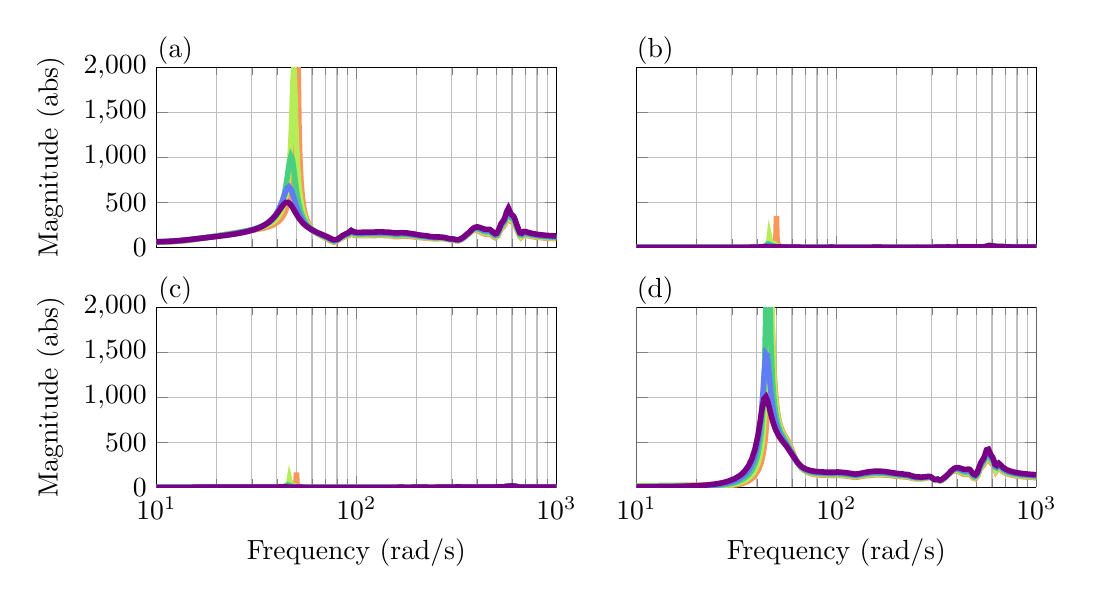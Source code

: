 % This file was created by matlab2tikz.
%
%The latest updates can be retrieved from
%  http://www.mathworks.com/matlabcentral/fileexchange/22022-matlab2tikz-matlab2tikz
%where you can also make suggestions and rate matlab2tikz.
%

\definecolor{mycolor111}{rgb}{0.977,0.589,0.357}%
\definecolor{mycolor222}{rgb}{0.714,0.925,0.343}%
\definecolor{mycolor333}{rgb}{0.286,0.812,0.5}%
\definecolor{mycolor444}{rgb}{0.385,0.487,0.965}%
\definecolor{mycolor555}{rgb}{0.471,0.0,0.522}%

\begin{tikzpicture}

\begin{axis}[%
width=2in,
height=0.90in,
at={(0in,0in)},
scale only axis,
xmode=log,
xmin=10,
xmax=1000,
xtick={10,100,1000},
xminorticks=true,
xticklabels={\empty},
xmajorgrids,
xminorgrids,
ymin=0,
ymax=2000,
ylabel={Magnitude (abs)},
title style = {yshift=-3mm, xshift=-23mm},
ymajorgrids,
axis background/.style={fill=white},
title={(a)}
]
\addplot [color=mycolor111,solid,line width=2.0pt,forget plot]
  table[row sep=crcr]{%
10	57.677\\
10.301	58.038\\
10.82	58.849\\
11.755	61.24\\
12.556	64.586\\
13.411	69.616\\
14.57	78.413\\
16.171	92.595\\
18.434	113.232\\
20.14	127.901\\
23.043	150.026\\
25.656	166.635\\
27.952	179.093\\
29.93	188.967\\
32.048	199.676\\
33.66	208.725\\
36.276	227.26\\
38.483	249.839\\
40.823	287.269\\
40.857	287.974\\
42.086	317.72\\
43.187	354.232\\
44.17	399.136\\
45.045	454.572\\
45.822	523.435\\
46.51	609.771\\
47.118	719.382\\
47.676	867.851\\
48.244	1108.872\\
48.741	1477.315\\
49.174	2098.335\\
49.551	3336.696\\
49.879	6822.401\\
50.164	20594.957\\
50.451	6714.455\\
50.785	3224.204\\
51.174	1985.045\\
51.629	1363.815\\
52.161	995.357\\
52.783	754.443\\
53.513	586.79\\
54.37	465.106\\
55.381	374.18\\
56.574	304.851\\
57.988	251.231\\
58.027	250.031\\
59.629	210.096\\
62.681	163.42\\
66.824	125.918\\
67.066	124.111\\
71.105	95.06\\
74.36	70.411\\
76.952	56.884\\
78.811	60.646\\
80.554	73.575\\
83.152	94.91\\
86.116	111.589\\
87.276	116.022\\
89.047	121.599\\
89.511	122.99\\
90.617	126.597\\
92.005	133.051\\
93.23	142.376\\
95.4	144.284\\
95.505	143.533\\
97.656	133.013\\
99.424	130.353\\
101.663	129.325\\
104.72	129.112\\
108.926	129.423\\
112.604	129.879\\
118.214	130.677\\
121.13	131.087\\
121.557	131.144\\
124.193	131.478\\
128.645	131.908\\
133.256	132.052\\
139.524	131.371\\
140.829	131.036\\
144.74	129.424\\
148.473	126.739\\
151.766	123.236\\
155.248	119.087\\
155.369	118.962\\
161.267	118.336\\
161.566	118.578\\
162.201	119.135\\
162.883	119.768\\
164.457	121.23\\
164.475	121.246\\
165.756	122.298\\
165.782	122.318\\
167.353	123.324\\
167.793	123.543\\
168.317	123.769\\
168.321	123.771\\
169.914	124.221\\
170.104	124.252\\
170.561	124.307\\
170.567	124.308\\
173.925	124.19\\
176.875	124.017\\
180.48	123.037\\
185.384	120.838\\
192.105	117.179\\
199.716	112.783\\
199.971	112.638\\
204.147	110.297\\
204.383	110.168\\
208.087	108.228\\
208.306	108.118\\
211.581	106.584\\
211.677	106.543\\
217.221	104.599\\
220.168	103.948\\
220.33	103.914\\
223.227	103.026\\
228.572	99.966\\
231.347	98.541\\
237.114	96.489\\
244.955	95.101\\
250.462	94.944\\
256.231	95.461\\
265.869	96.811\\
273.37	95.202\\
279.161	91.95\\
285.075	88.466\\
293.004	83.968\\
297.366	82.498\\
301.535	81.97\\
307.985	79.699\\
313.467	75.06\\
321.228	71.972\\
326.141	74.728\\
328.922	77.588\\
330.729	79.834\\
333.856	84.309\\
336.076	87.87\\
339.608	94.104\\
341.845	98.385\\
341.881	98.455\\
347.913	111.188\\
348.211	111.86\\
353.255	123.643\\
357.964	134.628\\
358.205	135.157\\
362.115	143.099\\
366.312	152.13\\
366.503	152.584\\
371.197	164.015\\
371.359	164.403\\
374.163	170.782\\
376.895	176.328\\
377.653	177.73\\
383.546	186.342\\
383.638	186.442\\
388.502	190.213\\
391.341	191.015\\
391.387	191.02\\
392.552	191.055\\
402.09	186.068\\
403.464	184.771\\
410.23	177.42\\
411.593	175.843\\
417.497	169.005\\
419.324	166.924\\
423.339	162.474\\
423.35	162.463\\
425.191	160.496\\
426.777	158.85\\
430.832	154.886\\
430.842	154.877\\
437.459	149.526\\
437.468	149.521\\
443.308	146.61\\
443.315	146.607\\
448.459	145.809\\
448.466	145.809\\
453.671	146.431\\
453.683	146.434\\
459.736	147.338\\
459.74	147.338\\
466.798	144.3\\
466.81	144.289\\
471.466	138.585\\
473.356	135.68\\
473.87	134.858\\
474.104	134.479\\
483.051	119.836\\
495.998	106.915\\
510.72	130.516\\
522.115	179.109\\
533.764	215.434\\
543.583	230.619\\
551.965	249.613\\
560.033	282.851\\
563.987	303.602\\
567.648	321.585\\
582.8	318.695\\
594.393	286.994\\
598.692	282.801\\
599.404	282.433\\
607.994	279.326\\
616.491	264.601\\
626.835	226.307\\
639.263	176.709\\
654.121	130.894\\
665.622	108.937\\
681.138	130.313\\
702.238	133.681\\
715.551	129.878\\
731.182	125.288\\
749.592	120.601\\
771.348	116.088\\
797.164	111.849\\
822.908	108.485\\
834.017	107.234\\
864.825	104.239\\
903.328	101.214\\
925.045	99.758\\
963.32	97.504\\
963.876	97.474\\
990.307	96.095\\
990.378	96.092\\
1000	95.618\\
};\label{line:v5}
\addplot [color=mycolor222,solid,line width=2.0pt,forget plot]
  table[row sep=crcr]{%
10	59.291\\
10.865	60.895\\
11.72	63.415\\
12.492	66.793\\
13.476	72.71\\
14.82	83.006\\
16.697	98.99\\
18.76	116.166\\
21.414	136.622\\
23.828	153.755\\
25.972	168.097\\
27.945	180.959\\
30.46	197.814\\
32.862	216.034\\
35.208	238.396\\
37.301	265.575\\
38.576	287.762\\
39.746	313.918\\
40.785	343.932\\
41.705	378.189\\
42.516	417.019\\
43.23	460.682\\
43.856	509.337\\
44.404	563.016\\
44.883	621.588\\
45.301	684.729\\
45.665	751.901\\
45.983	822.452\\
46.258	896.019\\
46.536	982.757\\
46.859	1104.319\\
47.236	1281.22\\
47.676	1539.242\\
48.19	1859.542\\
48.631	1987.21\\
48.793	1965.833\\
49.235	1749.008\\
49.937	1290.968\\
50.756	919.207\\
51.713	668.729\\
52.835	501.399\\
54.152	386.382\\
55.706	304.909\\
56.268	283.688\\
59.092	212.628\\
62.294	168.571\\
66.639	131.9\\
66.853	130.383\\
69.163	114.465\\
71.254	99.855\\
73.074	86.475\\
76.097	66.361\\
78.453	64.319\\
79.772	71.563\\
82.13	91.277\\
85.122	112.813\\
87.257	122.977\\
89.028	129.357\\
90.598	134.966\\
91.986	141.991\\
93.203	151.873\\
94.289	158.766\\
95.381	154.017\\
96.573	146.185\\
98.145	141.187\\
99.424	139.57\\
101.042	138.727\\
103.249	138.408\\
106.278	138.505\\
110.47	138.965\\
114.567	139.541\\
120.093	140.356\\
121.371	140.535\\
123.589	140.825\\
128.618	141.326\\
133.852	141.445\\
140.905	140.394\\
141.216	140.3\\
144.695	138.851\\
148.493	136.235\\
151.973	132.761\\
155.502	128.972\\
155.535	128.943\\
161.568	128.565\\
161.912	128.824\\
162.041	128.925\\
162.877	129.61\\
164.454	130.928\\
164.473	130.943\\
165.752	131.894\\
165.769	131.906\\
167.351	132.814\\
167.663	132.954\\
168.31	133.199\\
169.911	133.556\\
169.916	133.556\\
170.551	133.602\\
170.565	133.603\\
173.834	133.277\\
176.83	132.939\\
180.53	131.725\\
185.562	129.141\\
192.46	124.927\\
199.73	120.27\\
199.968	120.12\\
204.166	117.516\\
204.387	117.382\\
208.11	115.223\\
208.317	115.109\\
211.609	113.4\\
211.72	113.347\\
217.282	111.176\\
220.207	110.443\\
220.365	110.405\\
223.342	109.376\\
228.543	106.102\\
234.045	103.246\\
241.02	101.101\\
250.546	100.072\\
260.927	100.975\\
270.024	100.798\\
277.099	97.215\\
282.95	93.306\\
290.364	88.566\\
296.957	85.762\\
301.791	85.038\\
307.978	82.613\\
313.473	77.99\\
321.217	75.118\\
326.148	77.944\\
328.885	80.774\\
330.738	83.086\\
333.807	87.489\\
336.09	91.164\\
339.545	97.28\\
341.791	101.588\\
341.885	101.775\\
347.916	114.555\\
348.205	115.206\\
353.258	127.066\\
357.966	138.141\\
358.2	138.661\\
362.116	146.744\\
366.312	155.968\\
366.825	157.223\\
371.198	168.24\\
371.836	169.817\\
376.893	181.287\\
377.678	182.865\\
383.548	192.541\\
384.505	193.737\\
391.344	198.993\\
392.502	199.31\\
393.272	199.432\\
394.674	199.477\\
401.566	196.753\\
402.93	195.742\\
409.772	189.276\\
410.711	188.278\\
410.722	188.267\\
412.097	186.781\\
414.868	183.739\\
414.928	183.672\\
419.132	179.036\\
419.179	178.985\\
423.325	174.51\\
423.375	174.458\\
426.655	171.062\\
426.721	170.995\\
430.823	167.03\\
430.863	166.994\\
437.454	161.693\\
443.299	158.782\\
443.33	158.772\\
448.462	157.986\\
453.671	158.592\\
453.685	158.595\\
459.741	159.37\\
459.746	159.37\\
466.812	155.991\\
466.823	155.98\\
471.482	149.996\\
473.319	147.06\\
473.596	146.6\\
475.706	143.005\\
490.255	120.323\\
503.859	122.76\\
516.884	166.858\\
527.649	213.292\\
536.804	235.135\\
552.442	269.079\\
558.823	296.943\\
559.913	302.692\\
563.801	324.292\\
567.781	344.695\\
582.96	339.457\\
594.222	306.195\\
598.271	301.239\\
599.105	300.607\\
607.66	295.885\\
616.208	280.146\\
626.796	239.954\\
639.706	187.026\\
654.544	139.37\\
665.495	118.196\\
676.324	133.471\\
686.133	143.544\\
697.568	144.231\\
710.932	140.593\\
726.589	135.589\\
744.989	130.362\\
766.687	125.328\\
792.377	120.631\\
800.676	119.341\\
822.933	116.306\\
835.393	114.831\\
866.839	111.65\\
903.41	108.668\\
927.238	107.019\\
927.553	106.999\\
956.636	105.219\\
964.917	104.75\\
988.313	103.498\\
993.597	103.229\\
};\label{line:v4}
\addplot [color=mycolor333,solid,line width=2.0pt,forget plot]
  table[row sep=crcr]{%
10	60.54\\
10.84	62.37\\
11.603	64.803\\
12.421	68.48\\
13.528	75.284\\
15.057	86.957\\
16.701	100.139\\
19.051	117.852\\
21.217	133.1\\
23.171	146.461\\
25.304	161.077\\
27.823	179.062\\
30.456	200.007\\
32.721	221.591\\
34.751	246.002\\
36.491	273.265\\
37.336	289.628\\
37.895	301.963\\
39.158	335.534\\
40.289	374.793\\
41.299	420.458\\
42.197	473.05\\
42.994	532.695\\
43.698	598.834\\
44.319	669.889\\
44.867	743.041\\
45.348	814.361\\
45.834	888.724\\
46.4	965.516\\
47.06	1013.649\\
47.831	981.389\\
48.066	954.08\\
48.733	852.871\\
49.071	796.827\\
49.793	683.55\\
50.243	621.783\\
51.042	530.146\\
51.612	477.39\\
52.517	410.713\\
53.218	370.067\\
54.267	322.364\\
54.313	320.567\\
56.082	264.467\\
57.107	240.821\\
60.18	192.133\\
64.09	154.824\\
66.549	137.284\\
67.166	133.172\\
69.427	118.309\\
71.47	104.42\\
73.31	91.288\\
74.96	79.825\\
77.754	69.184\\
80.199	79.279\\
82.551	99.107\\
85.536	120.961\\
86.66	127.028\\
87.238	129.757\\
88.566	135.303\\
89.009	137.017\\
90.261	141.937\\
90.579	143.302\\
91.764	149.576\\
91.999	151.172\\
93.157	161.193\\
94.27	168.731\\
96.162	157.903\\
97.761	151.303\\
98.97	149.325\\
100.195	148.415\\
101.86	147.938\\
104.137	147.85\\
107.269	148.099\\
111.616	148.673\\
116.413	149.402\\
119.692	149.898\\
122.007	150.228\\
125.738	150.683\\
130.945	151.051\\
135.137	150.975\\
142.365	149.5\\
143.834	148.892\\
144.325	148.659\\
148.358	146.094\\
152.164	142.594\\
152.183	142.575\\
155.706	139.217\\
161.874	139.097\\
162.864	139.8\\
162.878	139.811\\
164.451	140.971\\
164.892	141.276\\
165.754	141.825\\
165.757	141.827\\
167.349	142.616\\
167.546	142.691\\
168.298	142.927\\
168.31	142.93\\
170.542	143.172\\
170.562	143.171\\
171.947	143.003\\
175.053	142.396\\
178.533	141.52\\
182.944	139.306\\
188.964	135.447\\
197.259	129.622\\
199.744	127.874\\
200.355	127.449\\
204.184	124.841\\
204.62	124.553\\
208.133	122.317\\
208.407	122.15\\
211.635	120.307\\
214.725	118.814\\
219.986	117.085\\
220.244	117.015\\
220.947	116.813\\
225.985	114.15\\
231.218	110.574\\
237.421	107.719\\
245.857	105.631\\
254.846	105.207\\
265.722	105.823\\
274.252	102.996\\
280.882	98.242\\
287.672	93.366\\
292.677	90.357\\
300.368	88.266\\
304.872	87.19\\
308.822	84.829\\
317.589	78.404\\
324.866	80.066\\
326.155	81.129\\
329.124	84.252\\
330.748	86.303\\
334.09	91.147\\
336.104	94.416\\
339.891	101.179\\
341.884	105.035\\
342.191	105.647\\
347.924	117.878\\
353.257	130.425\\
353.51	131.035\\
357.969	141.599\\
362.116	150.323\\
362.323	150.745\\
366.313	159.732\\
366.822	161.006\\
371.197	172.361\\
371.844	174.022\\
376.892	186.104\\
377.699	187.848\\
383.546	198.541\\
384.54	199.989\\
391.339	206.748\\
392.554	207.37\\
393.536	207.743\\
394.96	208.086\\
401.93	206.676\\
403.315	205.881\\
410.228	200.277\\
410.471	200.046\\
410.481	200.036\\
411.677	198.88\\
414.824	195.718\\
414.835	195.706\\
417.204	193.263\\
418.995	191.406\\
423.288	186.991\\
423.299	186.98\\
425.04	185.228\\
426.586	183.703\\
430.793	179.755\\
430.803	179.746\\
437.431	174.533\\
437.44	174.527\\
443.289	171.68\\
443.297	171.678\\
448.449	170.926\\
448.457	170.926\\
453.67	171.536\\
453.685	171.539\\
459.745	172.191\\
459.751	172.191\\
466.824	168.467\\
466.833	168.457\\
471.49	162.203\\
473.265	159.257\\
473.666	158.566\\
475.523	155.279\\
490.185	131.219\\
503.9	133.576\\
516.99	179.429\\
527.809	227.554\\
537.21	251.218\\
552.945	289.979\\
559.396	321.333\\
559.822	323.753\\
563.642	346.224\\
575.487	383.342\\
592.041	331.034\\
597.594	321.277\\
597.915	320.921\\
603.819	316.394\\
612.456	305.566\\
620.063	282.499\\
633.511	224.53\\
647.563	172.271\\
658.138	139.185\\
672.693	136.87\\
681.21	150.23\\
691.141	154.801\\
702.743	152.94\\
716.331	148.435\\
732.286	143.117\\
751.08	137.732\\
773.296	132.577\\
799.665	127.769\\
822.869	124.39\\
836.823	122.648\\
865.196	119.618\\
868.819	119.272\\
903.352	116.338\\
910.742	115.783\\
929.515	114.465\\
930.094	114.426\\
965.948	112.214\\
969.602	112.007\\
996.746	110.551\\
1000	110.386\\
};\label{line:v3}
\addplot [color=mycolor444,solid,line width=2.0pt,forget plot]
  table[row sep=crcr]{%
10	61.448\\
10.705	63.116\\
11.39	65.325\\
12.262	69.206\\
13.454	76.503\\
15.119	88.951\\
16.35	98.238\\
18.107	110.527\\
20.052	123.11\\
22.495	138.513\\
25.305	157.027\\
27.791	175.217\\
29.944	193.4\\
31.883	212.885\\
34.353	244.573\\
35.563	264.356\\
37.097	295.422\\
38.494	331.823\\
39.761	374.087\\
40.904	422.156\\
41.932	474.883\\
42.854	529.49\\
43.677	581.384\\
44.411	624.92\\
45.158	658.621\\
46.025	672.963\\
47.037	648.584\\
48.219	580.27\\
48.235	579.218\\
49.606	487.658\\
49.686	482.565\\
51.238	396.263\\
51.383	389.391\\
52.152	356.135\\
54.131	291.011\\
54.931	271.109\\
55.955	249.609\\
58.26	213.037\\
61.79	176.03\\
63.997	159.091\\
66.361	143.41\\
67.241	137.871\\
69.558	123.297\\
71.654	109.483\\
73.544	96.428\\
75.241	85.228\\
76.762	77.832\\
79.308	78.967\\
81.813	96.897\\
84.397	118.598\\
86.656	133.322\\
87.22	136.316\\
88.559	142.643\\
88.99	144.529\\
90.252	150.09\\
90.56	151.557\\
91.752	158.444\\
93.08	170.158\\
93.172	171.104\\
94.251	178.675\\
96.305	166.434\\
97.906	160.344\\
99.117	158.583\\
100.344	157.806\\
102.012	157.441\\
104.291	157.451\\
107.428	157.782\\
111.782	158.422\\
114.575	158.868\\
118.482	159.489\\
118.989	159.568\\
121.859	159.991\\
125.025	160.395\\
127.99	160.681\\
133.994	160.822\\
139.871	160.042\\
143.943	158.662\\
144.278	158.509\\
145.288	158.005\\
148.39	156.045\\
152.276	152.776\\
152.396	152.666\\
155.881	149.771\\
161.745	149.658\\
162.859	150.334\\
162.865	150.338\\
164.448	151.346\\
164.767	151.538\\
165.744	152.073\\
165.752	152.077\\
167.346	152.724\\
167.438	152.752\\
168.295	152.955\\
168.306	152.957\\
170.532	153.012\\
170.56	153.009\\
171.869	152.743\\
174.972	151.871\\
178.523	150.741\\
183.023	148.154\\
189.166	143.758\\
197.631	137.215\\
199.755	135.58\\
200.365	135.115\\
204.2	132.257\\
204.641	131.937\\
208.153	129.492\\
208.438	129.302\\
211.659	127.288\\
214.761	125.642\\
214.772	125.637\\
220.047	123.716\\
220.278	123.646\\
221.021	123.407\\
226.119	120.449\\
231.167	116.672\\
237.582	113.36\\
246.304	110.858\\
254.326	110.125\\
265.768	110.156\\
274.774	106.447\\
281.795	100.831\\
288.997	95.407\\
295.971	92.028\\
302.235	90.86\\
307.929	88.27\\
313.49	83.715\\
321.199	81.31\\
326.157	84.28\\
328.811	87.049\\
330.755	89.487\\
333.706	93.74\\
336.114	97.63\\
339.414	103.498\\
341.68	107.855\\
341.893	108.278\\
347.882	121.044\\
347.927	121.147\\
353.259	133.745\\
353.504	134.34\\
357.971	145.002\\
362.117	153.847\\
362.319	154.267\\
366.313	163.429\\
366.815	164.712\\
371.196	176.392\\
371.847	178.123\\
376.89	190.789\\
377.714	192.688\\
383.543	204.355\\
384.569	206.053\\
391.335	214.276\\
392.6	215.222\\
393.822	215.96\\
395.277	216.613\\
402.32	216.583\\
403.72	216.029\\
410.197	211.831\\
410.237	211.799\\
410.707	211.417\\
412.197	210.159\\
414.79	207.846\\
414.801	207.835\\
417.05	205.742\\
418.825	204.059\\
418.83	204.054\\
423.271	199.819\\
423.322	199.77\\
426.442	196.85\\
426.484	196.811\\
430.771	192.998\\
430.781	192.99\\
437.414	188.014\\
437.423	188.008\\
443.277	185.304\\
443.285	185.302\\
448.442	184.641\\
448.449	184.641\\
453.667	185.284\\
453.674	185.285\\
455.94	185.674\\
459.754	185.831\\
459.755	185.831\\
466.834	181.766\\
466.842	181.757\\
471.143	175.813\\
471.489	175.246\\
472.987	172.683\\
473.441	171.877\\
482.67	154.661\\
496.012	138.707\\
510.945	165.363\\
522.513	219.456\\
534.342	261.172\\
544.937	283.681\\
553.447	312.315\\
559.565	344.921\\
559.709	345.796\\
563.455	369.127\\
575.675	408.315\\
592.249	352.299\\
597.196	342.445\\
597.433	342.111\\
603.656	335.752\\
612.334	323.075\\
619.978	298.767\\
633.493	238.884\\
648.096	182.503\\
657.955	150.321\\
672.652	147.351\\
681.252	160.889\\
691.28	165.351\\
702.996	163.178\\
716.717	158.282\\
732.83	152.558\\
751.811	146.779\\
769.405	142.347\\
774.25	141.261\\
796.079	136.96\\
800.889	136.126\\
822.691	132.759\\
827.828	132.052\\
838.313	130.696\\
865.807	127.609\\
870.77	127.113\\
903.114	124.239\\
911.543	123.577\\
931.885	122.098\\
932.638	122.047\\
966.986	119.868\\
972.669	119.538\\
999.97	118.051\\
};\label{line:v2}
\addplot [color=mycolor555,solid,line width=2.0pt,forget plot]
  table[row sep=crcr]{%
10	62.04\\
10.248	62.611\\
10.651	63.682\\
11.203	65.486\\
11.967	68.754\\
13.045	74.965\\
13.54	78.334\\
14.349	84.236\\
14.603	86.127\\
15.295	91.242\\
16.401	98.989\\
16.411	99.06\\
17.709	107.311\\
19.891	119.882\\
22.474	134.459\\
24.776	148.449\\
26.785	162.116\\
28.606	176.249\\
30.926	197.718\\
32.944	221.006\\
34.095	236.967\\
34.696	246.272\\
36.316	275.407\\
37.805	308.59\\
39.167	345.376\\
40.408	384.306\\
41.533	422.638\\
42.55	456.576\\
43.466	482.314\\
44.402	498.846\\
45.489	500.541\\
46.01	494.287\\
46.755	478.542\\
47.453	458.458\\
48.236	432.433\\
49.133	401.282\\
49.974	372.92\\
51.096	338.394\\
51.967	314.718\\
53.998	269.767\\
54.548	259.737\\
56.36	231.833\\
59.734	194.783\\
63.76	164.526\\
66.278	148.974\\
67.226	143.34\\
69.608	129.014\\
71.766	115.281\\
73.715	102.294\\
75.468	91.278\\
77.039	84.242\\
79.835	87.085\\
82.351	105.848\\
84.947	127.681\\
86.652	139.365\\
87.201	142.614\\
88.553	149.783\\
88.972	151.844\\
90.243	158.112\\
90.541	159.68\\
91.741	167.236\\
93.067	179.691\\
94.231	188.555\\
95.858	178.874\\
97.774	170.027\\
99.233	167.949\\
100.713	167.233\\
102.726	167.06\\
105.48	167.305\\
109.277	167.881\\
114.568	168.774\\
117.899	169.331\\
118.661	169.454\\
119.268	169.55\\
122.109	169.976\\
124.907	170.339\\
130.628	170.79\\
134.238	170.77\\
141.141	169.68\\
144.058	168.634\\
144.564	168.409\\
148.425	166.216\\
152.389	163.209\\
155.929	160.667\\
159.249	159.846\\
159.597	159.889\\
159.6	159.889\\
161.173	160.358\\
161.607	160.551\\
162.853	161.19\\
162.859	161.193\\
164.444	162.045\\
164.648	162.148\\
165.74	162.641\\
165.748	162.645\\
168.271	163.274\\
168.303	163.276\\
169.71	163.255\\
170.546	163.116\\
170.558	163.113\\
173.635	162.011\\
176.693	160.984\\
180.639	158.868\\
186.006	154.906\\
193.365	148.786\\
199.764	143.37\\
199.954	143.212\\
204.213	139.745\\
204.395	139.601\\
208.169	136.73\\
208.344	136.603\\
211.679	134.325\\
211.838	134.225\\
214.787	132.525\\
217.445	131.32\\
220.307	130.319\\
220.457	130.268\\
223.641	128.773\\
228.103	125.18\\
231.124	122.8\\
237.747	118.995\\
246.752	116.033\\
253.858	115.041\\
265.851	114.33\\
275.322	109.547\\
282.73	103.032\\
290.338	97.281\\
295.363	95.011\\
302.428	93.615\\
307.883	91.014\\
313.5	86.512\\
321.192	84.363\\
326.16	87.409\\
328.773	90.148\\
330.761	92.647\\
333.655	96.822\\
336.124	100.816\\
339.346	106.553\\
341.626	110.939\\
341.896	111.477\\
347.838	124.172\\
347.929	124.38\\
353.261	137.027\\
353.499	137.607\\
357.972	148.364\\
362.117	157.326\\
362.314	157.743\\
366.313	167.07\\
366.805	168.352\\
371.195	180.345\\
371.846	182.133\\
376.888	195.354\\
377.724	197.395\\
383.54	209.994\\
384.592	211.936\\
391.332	221.577\\
392.638	222.86\\
393.826	223.859\\
394.603	224.425\\
399.837	226.511\\
405.164	225.861\\
409.967	223.481\\
409.991	223.466\\
413.761	220.831\\
414.765	220.056\\
414.828	220.006\\
418.604	216.923\\
418.651	216.883\\
423.232	212.973\\
423.242	212.965\\
424.872	211.571\\
426.378	210.295\\
430.749	206.725\\
430.758	206.717\\
437.397	202.116\\
437.405	202.11\\
443.264	199.647\\
443.272	199.645\\
448.433	199.136\\
448.46	199.137\\
453.669	199.855\\
456.082	200.256\\
459.755	200.317\\
462.917	199.262\\
466.843	195.925\\
471.233	189.589\\
472.646	187.119\\
473.212	186.088\\
482.539	168.007\\
494.121	151.694\\
504.001	157.728\\
517.225	207.069\\
528.16	258.5\\
538.041	286.132\\
548.487	313.2\\
559.576	368.861\\
559.762	370.064\\
563.267	393.219\\
575.886	434.597\\
592.474	374.741\\
596.793	365.055\\
596.919	364.837\\
603.479	356.291\\
612.2	341.584\\
619.883	315.932\\
633.469	254.049\\
648.688	193.068\\
657.776	162.151\\
672.612	158.388\\
681.295	172.047\\
691.418	176.365\\
703.246	173.853\\
717.098	168.538\\
727.86	164.383\\
733.366	162.378\\
747.023	157.837\\
752.532	156.176\\
769.629	151.59\\
775.192	150.263\\
796.408	145.819\\
802.096	144.771\\
822.368	141.441\\
828.283	140.573\\
839.867	138.989\\
866.417	135.846\\
872.694	135.187\\
902.647	132.39\\
912.343	131.59\\
934.354	129.927\\
935.182	129.869\\
955.737	128.485\\
968.03	127.719\\
997.254	126.053\\
};\label{line:v1}
\end{axis}

\begin{axis}[%
width=2in,
height=0.90in,
at={(0in,-1.2in)},
scale only axis,
xmode=log,
xmin=10,
xmax=1000,
xtick={10,100,1000},
xminorticks=true,
xmajorgrids,
xminorgrids,
ymin=0,
ymax=2000,
ylabel={Magnitude (abs)},
title style = {yshift=-3mm, xshift=-23mm},
ymajorgrids,
axis background/.style={fill=white},
xlabel={Frequency (rad/s)},
title={(c)}
]
\addplot [color=mycolor111,solid,line width=2.0pt,forget plot]
  table[row sep=crcr]{%
10	0.263\\
10.301	0.282\\
10.82	0.317\\
11.755	0.38\\
12.556	0.43\\
13.411	0.478\\
14.57	0.531\\
16.171	0.583\\
18.434	0.627\\
20.14	0.648\\
23.043	0.672\\
25.656	0.69\\
27.952	0.708\\
29.93	0.731\\
32.048	0.77\\
33.66	0.815\\
36.276	0.937\\
38.483	1.13\\
40.823	1.54\\
40.857	1.549\\
42.086	1.965\\
43.187	2.598\\
44.17	3.596\\
45.045	5.224\\
45.822	7.886\\
46.51	11.75\\
47.118	15.337\\
47.676	16.765\\
48.244	17.257\\
48.741	18.785\\
49.174	22.688\\
49.551	31.778\\
49.879	58.81\\
50.164	164.019\\
50.451	49.698\\
50.785	22.073\\
51.174	12.517\\
51.629	7.894\\
52.161	5.275\\
52.783	3.653\\
53.513	2.592\\
54.37	1.868\\
55.381	1.359\\
56.574	0.99\\
57.988	0.719\\
58.027	0.713\\
59.629	0.531\\
62.681	0.383\\
66.824	0.327\\
67.066	0.326\\
71.105	0.31\\
74.36	0.303\\
76.952	0.287\\
78.811	0.265\\
80.554	0.234\\
83.152	0.183\\
86.116	0.133\\
87.276	0.117\\
89.047	0.097\\
89.511	0.092\\
90.617	0.082\\
92.005	0.073\\
93.23	0.076\\
95.4	0.085\\
95.505	0.083\\
97.656	0.046\\
99.424	0.049\\
101.663	0.096\\
104.72	0.124\\
108.926	0.131\\
112.604	0.13\\
118.214	0.118\\
121.13	0.104\\
121.557	0.102\\
124.193	0.084\\
128.645	0.064\\
133.256	0.083\\
139.524	0.167\\
140.829	0.194\\
144.74	0.292\\
148.473	0.403\\
151.766	0.498\\
155.248	0.578\\
155.369	0.58\\
161.267	0.656\\
161.566	0.659\\
162.201	0.666\\
162.883	0.673\\
164.457	0.691\\
164.475	0.691\\
165.756	0.707\\
165.782	0.708\\
167.353	0.729\\
167.793	0.734\\
168.317	0.739\\
168.321	0.739\\
169.914	0.74\\
170.104	0.738\\
170.561	0.727\\
170.567	0.727\\
173.925	0.475\\
176.875	0.397\\
180.48	0.461\\
185.384	0.547\\
192.105	0.653\\
199.716	0.823\\
199.971	0.831\\
204.147	0.993\\
204.383	1.004\\
208.087	1.241\\
208.306	1.259\\
211.581	1.592\\
211.677	1.604\\
217.221	2.104\\
220.168	1.717\\
220.33	1.686\\
223.227	1.169\\
228.572	0.548\\
231.347	0.407\\
237.114	0.453\\
244.955	0.574\\
250.462	0.623\\
256.231	0.661\\
265.869	0.716\\
273.37	0.757\\
279.161	0.787\\
285.075	0.805\\
293.004	0.847\\
297.366	0.985\\
301.535	1.314\\
307.985	2.211\\
313.467	3.351\\
321.228	5.41\\
326.141	4.931\\
328.922	4.185\\
330.729	3.741\\
333.856	3.129\\
336.076	2.808\\
339.608	2.449\\
341.845	2.297\\
341.881	2.295\\
347.913	2.092\\
348.211	2.088\\
353.255	2.09\\
357.964	2.174\\
358.205	2.179\\
362.115	2.243\\
366.312	2.276\\
366.503	2.278\\
371.197	2.351\\
371.359	2.354\\
374.163	2.406\\
376.895	2.453\\
377.653	2.464\\
383.546	2.52\\
383.638	2.521\\
388.502	2.523\\
391.341	2.509\\
391.387	2.508\\
392.552	2.5\\
402.09	2.41\\
403.464	2.399\\
410.23	2.366\\
411.593	2.364\\
417.497	2.376\\
419.324	2.387\\
423.339	2.423\\
423.35	2.423\\
425.191	2.447\\
426.777	2.471\\
430.832	2.558\\
430.842	2.558\\
437.459	2.799\\
437.468	2.799\\
443.308	3.129\\
443.315	3.129\\
448.459	3.331\\
448.466	3.331\\
453.671	3.261\\
453.683	3.261\\
459.736	3.217\\
459.74	3.217\\
466.798	3.262\\
466.81	3.262\\
471.466	3.263\\
473.356	3.257\\
473.87	3.256\\
474.104	3.255\\
483.051	3.276\\
495.998	3.668\\
510.72	4.961\\
522.115	5.755\\
533.764	5.036\\
543.583	5.501\\
551.965	7.487\\
560.033	10.433\\
563.987	11.883\\
567.648	12.925\\
582.8	14.662\\
594.393	16.796\\
598.692	17.508\\
599.404	17.596\\
607.994	17.407\\
616.491	14.735\\
626.835	11.199\\
639.263	6.638\\
654.121	3.615\\
665.622	3.243\\
681.138	2.941\\
702.238	2.569\\
715.551	2.343\\
731.182	2.113\\
749.592	1.89\\
771.348	1.681\\
797.164	1.49\\
822.908	1.343\\
834.017	1.289\\
864.825	1.165\\
903.328	1.046\\
925.045	0.992\\
963.32	0.913\\
963.876	0.912\\
990.307	0.867\\
990.378	0.867\\
1000	0.852\\
};
\addplot [color=mycolor222,solid,line width=2.0pt,forget plot]
  table[row sep=crcr]{%
10	0.274\\
10.865	0.336\\
11.72	0.4\\
12.492	0.455\\
13.476	0.518\\
14.82	0.584\\
16.697	0.64\\
18.76	0.674\\
21.414	0.704\\
23.828	0.729\\
25.972	0.757\\
27.945	0.789\\
30.46	0.849\\
32.862	0.94\\
35.208	1.087\\
37.301	1.311\\
38.576	1.53\\
39.746	1.831\\
40.785	2.239\\
41.705	2.798\\
42.516	3.575\\
43.23	4.68\\
43.856	6.292\\
44.404	8.726\\
44.883	12.596\\
45.301	19.223\\
45.665	31.898\\
45.983	59.218\\
46.258	94.273\\
46.536	69.368\\
46.859	44.538\\
47.236	33.029\\
47.676	27.56\\
48.19	24.403\\
48.631	21.199\\
48.793	19.629\\
49.235	14.873\\
49.937	8.92\\
50.756	5.253\\
51.713	3.215\\
52.835	2.06\\
54.152	1.373\\
55.706	0.941\\
56.268	0.837\\
59.092	0.521\\
62.294	0.388\\
66.639	0.334\\
66.853	0.333\\
69.163	0.323\\
71.254	0.318\\
73.074	0.315\\
76.097	0.305\\
78.453	0.283\\
79.772	0.263\\
82.13	0.218\\
85.122	0.161\\
87.257	0.129\\
89.028	0.107\\
90.598	0.091\\
91.986	0.083\\
93.203	0.088\\
94.289	0.101\\
95.381	0.096\\
96.573	0.071\\
98.145	0.031\\
99.424	0.032\\
101.042	0.078\\
103.249	0.119\\
106.278	0.137\\
110.47	0.143\\
114.567	0.141\\
120.093	0.126\\
121.371	0.12\\
123.589	0.108\\
128.618	0.087\\
133.852	0.104\\
140.905	0.201\\
141.216	0.207\\
144.695	0.291\\
148.493	0.401\\
151.973	0.5\\
155.502	0.582\\
155.535	0.583\\
161.568	0.669\\
161.912	0.673\\
162.041	0.675\\
162.877	0.685\\
164.454	0.705\\
164.473	0.706\\
165.752	0.724\\
165.769	0.724\\
167.351	0.748\\
167.663	0.752\\
168.31	0.76\\
169.911	0.765\\
169.916	0.765\\
170.551	0.754\\
170.565	0.754\\
173.834	0.522\\
176.83	0.433\\
180.53	0.49\\
185.562	0.575\\
192.46	0.685\\
199.73	0.849\\
199.968	0.856\\
204.166	1.02\\
204.387	1.031\\
208.11	1.27\\
208.317	1.287\\
211.609	1.622\\
211.72	1.636\\
217.282	2.123\\
220.207	1.727\\
220.365	1.697\\
223.342	1.17\\
228.543	0.584\\
234.045	0.434\\
241.02	0.552\\
250.546	0.651\\
260.927	0.715\\
270.024	0.764\\
277.099	0.801\\
282.95	0.824\\
290.364	0.841\\
296.957	0.963\\
301.791	1.313\\
307.978	2.159\\
313.473	3.299\\
321.217	5.361\\
326.148	4.908\\
328.885	4.185\\
330.738	3.735\\
333.807	3.139\\
336.09	2.81\\
339.545	2.46\\
341.791	2.305\\
341.885	2.3\\
347.916	2.09\\
348.205	2.086\\
353.258	2.079\\
357.966	2.157\\
358.2	2.161\\
362.116	2.22\\
366.312	2.245\\
366.825	2.25\\
371.198	2.311\\
371.836	2.322\\
376.893	2.408\\
377.678	2.42\\
383.548	2.477\\
384.505	2.481\\
391.344	2.468\\
392.502	2.46\\
393.272	2.454\\
394.674	2.441\\
401.566	2.368\\
402.93	2.355\\
409.772	2.305\\
410.711	2.301\\
410.722	2.301\\
412.097	2.298\\
414.868	2.296\\
414.928	2.296\\
419.132	2.309\\
419.179	2.309\\
423.325	2.343\\
423.375	2.343\\
426.655	2.389\\
426.721	2.39\\
430.823	2.479\\
430.863	2.48\\
437.454	2.725\\
443.299	3.06\\
443.33	3.061\\
448.462	3.264\\
453.671	3.195\\
453.685	3.195\\
459.741	3.152\\
459.746	3.152\\
466.812	3.201\\
466.823	3.201\\
471.482	3.206\\
473.319	3.202\\
473.596	3.201\\
475.706	3.198\\
490.255	3.377\\
503.859	4.21\\
516.884	5.536\\
527.649	5.493\\
536.804	4.965\\
552.442	7.536\\
558.823	9.786\\
559.913	10.192\\
563.801	11.557\\
567.781	12.615\\
582.96	14.198\\
594.222	16.225\\
598.271	16.878\\
599.105	16.98\\
607.66	16.852\\
616.208	14.379\\
626.796	10.966\\
639.706	6.259\\
654.544	3.387\\
665.495	3.064\\
676.324	2.871\\
686.133	2.733\\
697.568	2.552\\
710.932	2.337\\
726.589	2.111\\
744.989	1.888\\
766.687	1.679\\
792.377	1.487\\
800.676	1.435\\
822.933	1.315\\
835.393	1.257\\
866.839	1.136\\
903.41	1.028\\
927.238	0.971\\
927.553	0.97\\
956.636	0.911\\
964.917	0.896\\
988.313	0.858\\
993.597	0.85\\
};
\addplot [color=mycolor333,solid,line width=2.0pt,forget plot]
  table[row sep=crcr]{%
10	0.283\\
10.84	0.348\\
11.603	0.41\\
12.421	0.475\\
13.528	0.554\\
15.057	0.633\\
16.701	0.681\\
19.051	0.716\\
21.217	0.739\\
23.171	0.763\\
25.304	0.797\\
27.823	0.854\\
30.456	0.945\\
32.721	1.067\\
34.751	1.239\\
36.491	1.469\\
37.336	1.628\\
37.895	1.758\\
39.158	2.159\\
40.289	2.727\\
41.299	3.553\\
42.197	4.789\\
42.994	6.707\\
43.698	9.802\\
44.319	14.908\\
44.867	22.485\\
45.348	28.242\\
45.834	25.813\\
46.4	19.375\\
47.06	13.889\\
47.831	9.546\\
48.066	8.504\\
48.733	6.139\\
49.071	5.228\\
49.793	3.782\\
50.243	3.144\\
51.042	2.338\\
51.612	1.939\\
52.517	1.493\\
53.218	1.251\\
54.267	0.993\\
54.313	0.984\\
56.082	0.715\\
57.107	0.614\\
60.18	0.439\\
64.09	0.361\\
66.549	0.342\\
67.166	0.339\\
69.427	0.331\\
71.47	0.327\\
73.31	0.325\\
74.96	0.321\\
77.754	0.303\\
80.199	0.27\\
82.551	0.225\\
85.536	0.169\\
86.66	0.15\\
87.238	0.141\\
88.566	0.124\\
89.009	0.118\\
90.261	0.105\\
90.579	0.102\\
91.764	0.095\\
91.999	0.094\\
93.157	0.101\\
94.27	0.117\\
96.162	0.092\\
97.761	0.044\\
98.97	0.005\\
100.195	0.047\\
101.86	0.098\\
104.137	0.134\\
107.269	0.15\\
111.616	0.155\\
116.413	0.153\\
119.692	0.144\\
122.007	0.135\\
125.738	0.118\\
130.945	0.112\\
135.137	0.134\\
142.365	0.242\\
143.834	0.276\\
144.325	0.288\\
148.358	0.399\\
152.164	0.506\\
152.183	0.506\\
155.706	0.588\\
161.874	0.684\\
162.864	0.698\\
162.878	0.698\\
164.451	0.721\\
164.892	0.727\\
165.754	0.741\\
165.757	0.741\\
167.349	0.767\\
167.546	0.77\\
168.298	0.782\\
168.31	0.782\\
170.542	0.782\\
170.562	0.782\\
171.947	0.717\\
175.053	0.497\\
178.533	0.485\\
182.944	0.56\\
188.964	0.654\\
197.259	0.809\\
199.744	0.877\\
200.355	0.896\\
204.184	1.049\\
204.62	1.071\\
208.133	1.3\\
208.407	1.323\\
211.635	1.654\\
214.725	2.037\\
219.986	1.789\\
220.244	1.74\\
220.947	1.605\\
225.985	0.852\\
231.218	0.488\\
237.421	0.521\\
245.857	0.64\\
254.846	0.708\\
265.722	0.767\\
274.252	0.811\\
280.882	0.841\\
287.672	0.855\\
292.677	0.871\\
300.368	1.158\\
304.872	1.642\\
308.822	2.256\\
317.589	4.428\\
324.866	5.172\\
326.155	4.885\\
329.124	4.116\\
330.748	3.73\\
334.09	3.097\\
336.104	2.814\\
339.891	2.439\\
341.884	2.305\\
342.191	2.288\\
347.924	2.09\\
353.257	2.072\\
353.51	2.074\\
357.969	2.142\\
362.116	2.201\\
362.323	2.203\\
366.313	2.22\\
366.822	2.223\\
371.197	2.277\\
371.844	2.288\\
376.892	2.37\\
377.699	2.381\\
383.546	2.44\\
384.54	2.444\\
391.339	2.436\\
392.554	2.428\\
393.536	2.42\\
394.96	2.407\\
401.93	2.328\\
403.315	2.312\\
410.228	2.25\\
410.471	2.248\\
410.481	2.248\\
411.677	2.242\\
414.824	2.232\\
414.835	2.232\\
417.204	2.232\\
418.995	2.236\\
423.288	2.265\\
423.299	2.265\\
425.04	2.285\\
426.586	2.308\\
430.793	2.396\\
430.803	2.397\\
437.431	2.645\\
437.44	2.645\\
443.289	2.985\\
443.297	2.985\\
448.449	3.192\\
448.457	3.192\\
453.67	3.124\\
453.685	3.123\\
459.745	3.082\\
459.751	3.082\\
466.824	3.134\\
466.833	3.134\\
471.49	3.143\\
473.265	3.141\\
473.666	3.14\\
475.523	3.138\\
490.185	3.324\\
503.9	4.172\\
516.99	5.505\\
527.809	5.474\\
537.21	4.958\\
552.945	7.581\\
559.396	9.807\\
559.822	9.959\\
563.642	11.239\\
575.487	13.039\\
592.041	15.279\\
597.594	16.212\\
597.915	16.254\\
603.819	16.598\\
612.456	15.117\\
620.063	12.646\\
633.511	8.505\\
647.563	3.87\\
658.138	3.046\\
672.693	2.759\\
681.21	2.662\\
691.141	2.539\\
702.743	2.372\\
716.331	2.178\\
732.286	1.974\\
751.08	1.773\\
773.296	1.583\\
799.665	1.408\\
822.869	1.287\\
836.823	1.225\\
865.196	1.12\\
868.819	1.108\\
903.352	1.01\\
910.742	0.992\\
929.515	0.95\\
930.094	0.948\\
965.948	0.881\\
969.602	0.875\\
996.746	0.833\\
1000	0.828\\
};
\addplot [color=mycolor444,solid,line width=2.0pt,forget plot]
  table[row sep=crcr]{%
10	0.291\\
10.705	0.347\\
11.39	0.406\\
12.262	0.482\\
13.454	0.577\\
15.119	0.67\\
16.35	0.71\\
18.107	0.739\\
20.052	0.758\\
22.495	0.784\\
25.305	0.833\\
27.791	0.9\\
29.944	0.988\\
31.883	1.102\\
34.353	1.33\\
35.563	1.497\\
37.097	1.803\\
38.494	2.231\\
39.761	2.842\\
40.904	3.722\\
41.932	4.971\\
42.854	6.621\\
43.677	8.345\\
44.411	9.272\\
45.158	8.807\\
46.025	7.111\\
47.037	5.093\\
48.219	3.387\\
48.235	3.369\\
49.606	2.181\\
49.686	2.13\\
51.238	1.417\\
51.383	1.371\\
52.152	1.16\\
54.131	0.814\\
54.931	0.723\\
55.955	0.631\\
58.26	0.495\\
61.79	0.396\\
63.997	0.368\\
66.361	0.351\\
67.241	0.347\\
69.558	0.34\\
71.654	0.337\\
73.544	0.335\\
75.241	0.331\\
76.762	0.323\\
79.308	0.298\\
81.813	0.256\\
84.397	0.205\\
86.656	0.164\\
87.22	0.155\\
88.559	0.136\\
88.99	0.13\\
90.252	0.116\\
90.56	0.114\\
91.752	0.107\\
93.08	0.115\\
93.172	0.117\\
94.251	0.134\\
96.305	0.101\\
97.906	0.049\\
99.117	0.013\\
100.344	0.052\\
102.012	0.106\\
104.291	0.144\\
107.428	0.162\\
111.782	0.169\\
114.575	0.169\\
118.482	0.165\\
118.989	0.164\\
121.859	0.155\\
125.025	0.143\\
127.99	0.135\\
133.994	0.149\\
139.871	0.211\\
143.943	0.29\\
144.278	0.298\\
145.288	0.323\\
148.39	0.406\\
152.276	0.513\\
152.396	0.516\\
155.881	0.597\\
161.745	0.695\\
162.859	0.712\\
162.865	0.712\\
164.448	0.736\\
164.767	0.742\\
165.744	0.759\\
165.752	0.759\\
167.346	0.788\\
167.438	0.789\\
168.295	0.804\\
168.306	0.804\\
170.532	0.81\\
170.56	0.81\\
171.869	0.756\\
174.972	0.543\\
178.523	0.518\\
183.023	0.589\\
189.166	0.684\\
197.631	0.846\\
199.755	0.905\\
200.365	0.924\\
204.2	1.079\\
204.641	1.101\\
208.153	1.332\\
208.438	1.356\\
211.659	1.686\\
214.761	2.069\\
214.772	2.07\\
220.047	1.799\\
220.278	1.755\\
221.021	1.612\\
226.119	0.868\\
231.167	0.53\\
237.582	0.556\\
246.304	0.673\\
254.326	0.732\\
265.768	0.793\\
274.774	0.838\\
281.795	0.867\\
288.997	0.875\\
295.971	0.927\\
302.235	1.298\\
307.929	2.055\\
313.49	3.203\\
321.199	5.274\\
326.157	4.866\\
328.811	4.188\\
330.755	3.727\\
333.706	3.162\\
336.114	2.819\\
339.414	2.484\\
341.68	2.324\\
341.893	2.311\\
347.882	2.092\\
347.927	2.091\\
353.259	2.066\\
353.504	2.068\\
357.971	2.131\\
362.117	2.186\\
362.319	2.187\\
366.313	2.199\\
366.815	2.201\\
371.196	2.249\\
371.847	2.259\\
376.89	2.337\\
377.714	2.349\\
383.543	2.409\\
384.569	2.414\\
391.335	2.41\\
392.6	2.402\\
393.822	2.393\\
395.277	2.38\\
402.32	2.296\\
403.72	2.278\\
410.197	2.208\\
410.237	2.207\\
410.707	2.204\\
412.197	2.193\\
414.79	2.179\\
414.801	2.179\\
417.05	2.173\\
418.825	2.173\\
418.83	2.173\\
423.271	2.193\\
423.322	2.193\\
426.442	2.229\\
426.484	2.229\\
430.771	2.315\\
430.781	2.315\\
437.414	2.562\\
437.423	2.562\\
443.277	2.905\\
443.285	2.906\\
448.442	3.115\\
448.449	3.115\\
453.667	3.048\\
453.674	3.048\\
455.94	3.013\\
459.754	3.007\\
459.755	3.007\\
466.834	3.062\\
466.842	3.062\\
471.143	3.074\\
471.489	3.074\\
472.987	3.073\\
473.441	3.073\\
482.67	3.107\\
496.012	3.527\\
510.945	4.867\\
522.513	5.667\\
534.342	5.012\\
544.937	5.558\\
553.447	7.613\\
559.565	9.665\\
559.709	9.715\\
563.455	10.914\\
575.675	12.6\\
592.249	14.776\\
597.196	15.579\\
597.433	15.61\\
603.656	15.982\\
612.334	14.598\\
619.978	12.302\\
633.493	8.286\\
648.096	3.583\\
657.955	2.844\\
672.652	2.589\\
681.252	2.517\\
691.28	2.417\\
702.996	2.27\\
716.717	2.093\\
732.83	1.903\\
751.811	1.714\\
769.405	1.57\\
774.25	1.534\\
796.079	1.394\\
800.889	1.367\\
822.691	1.259\\
827.828	1.236\\
838.313	1.193\\
865.807	1.095\\
870.77	1.08\\
903.114	0.992\\
911.543	0.972\\
931.885	0.928\\
932.638	0.927\\
966.986	0.865\\
972.669	0.856\\
999.97	0.816\\
};
\addplot [color=mycolor555,solid,line width=2.0pt,forget plot]
  table[row sep=crcr]{%
10	0.296\\
10.248	0.316\\
10.651	0.35\\
11.203	0.399\\
11.967	0.469\\
13.045	0.566\\
13.54	0.605\\
14.349	0.66\\
14.603	0.675\\
15.295	0.707\\
16.401	0.741\\
16.411	0.742\\
17.709	0.762\\
19.891	0.78\\
22.474	0.804\\
24.776	0.842\\
26.785	0.892\\
28.606	0.957\\
30.926	1.077\\
32.944	1.233\\
34.095	1.354\\
34.696	1.431\\
36.316	1.697\\
37.805	2.054\\
39.167	2.526\\
40.408	3.12\\
41.533	3.781\\
42.55	4.334\\
43.466	4.542\\
44.402	4.292\\
45.489	3.586\\
46.01	3.202\\
46.755	2.687\\
47.453	2.269\\
48.236	1.885\\
49.133	1.543\\
49.974	1.299\\
51.096	1.059\\
51.967	0.921\\
53.998	0.702\\
54.548	0.659\\
56.36	0.551\\
59.734	0.436\\
63.76	0.377\\
66.278	0.36\\
67.226	0.356\\
69.608	0.35\\
71.766	0.347\\
73.715	0.345\\
75.468	0.341\\
77.039	0.334\\
79.835	0.305\\
82.351	0.262\\
84.947	0.21\\
86.652	0.179\\
87.201	0.17\\
88.553	0.149\\
88.972	0.144\\
90.243	0.129\\
90.541	0.126\\
91.741	0.12\\
93.067	0.131\\
94.231	0.152\\
95.858	0.129\\
97.774	0.067\\
99.233	0.032\\
100.713	0.071\\
102.726	0.13\\
105.48	0.165\\
109.277	0.18\\
114.568	0.185\\
117.899	0.183\\
118.661	0.182\\
119.268	0.181\\
122.109	0.174\\
124.907	0.166\\
130.628	0.162\\
134.238	0.176\\
141.141	0.252\\
144.058	0.309\\
144.564	0.321\\
148.425	0.418\\
152.389	0.523\\
155.929	0.606\\
159.249	0.668\\
159.597	0.674\\
159.6	0.674\\
161.173	0.699\\
161.607	0.706\\
162.853	0.726\\
162.859	0.726\\
164.444	0.753\\
164.648	0.757\\
165.74	0.777\\
165.748	0.777\\
168.271	0.826\\
168.303	0.826\\
169.71	0.843\\
170.546	0.839\\
170.558	0.839\\
173.635	0.661\\
176.693	0.547\\
180.639	0.582\\
186.006	0.664\\
193.365	0.783\\
199.764	0.935\\
199.954	0.941\\
204.213	1.11\\
204.395	1.119\\
208.169	1.365\\
208.344	1.379\\
211.679	1.72\\
211.838	1.74\\
214.787	2.101\\
217.445	2.189\\
220.307	1.772\\
220.457	1.743\\
223.641	1.194\\
228.103	0.727\\
231.124	0.573\\
237.747	0.591\\
246.752	0.706\\
253.858	0.757\\
265.851	0.819\\
275.322	0.864\\
282.73	0.892\\
290.338	0.892\\
295.363	0.915\\
302.428	1.286\\
307.883	2.001\\
313.5	3.159\\
321.192	5.234\\
326.16	4.848\\
328.773	4.191\\
330.761	3.724\\
333.655	3.174\\
336.124	2.823\\
339.346	2.496\\
341.626	2.334\\
341.896	2.318\\
347.838	2.096\\
347.929	2.094\\
353.261	2.062\\
353.499	2.064\\
357.972	2.122\\
362.117	2.174\\
362.314	2.175\\
366.313	2.182\\
366.805	2.184\\
371.195	2.225\\
371.846	2.234\\
376.888	2.31\\
377.724	2.322\\
383.54	2.384\\
384.592	2.39\\
391.332	2.391\\
392.638	2.384\\
393.826	2.376\\
394.603	2.369\\
399.837	2.312\\
405.164	2.24\\
409.967	2.18\\
409.991	2.18\\
413.761	2.145\\
414.765	2.137\\
414.828	2.137\\
418.604	2.121\\
418.651	2.121\\
423.232	2.129\\
423.242	2.129\\
424.872	2.141\\
426.378	2.157\\
430.749	2.236\\
430.758	2.236\\
437.397	2.478\\
437.405	2.478\\
443.264	2.822\\
443.272	2.823\\
448.433	3.035\\
448.46	3.036\\
453.669	2.969\\
456.082	2.932\\
459.755	2.926\\
462.917	2.951\\
466.843	2.983\\
471.233	2.999\\
472.646	3.0\\
473.212	3.0\\
482.539	3.039\\
494.121	3.368\\
504.001	4.078\\
517.225	5.417\\
528.16	5.408\\
538.041	4.921\\
548.487	6.164\\
559.576	9.46\\
559.762	9.521\\
563.267	10.59\\
575.886	12.157\\
592.474	14.265\\
596.793	14.942\\
596.919	14.959\\
603.479	15.364\\
612.2	14.077\\
619.883	11.952\\
633.469	8.068\\
648.688	3.296\\
657.776	2.64\\
672.612	2.414\\
681.295	2.368\\
691.418	2.293\\
703.246	2.167\\
717.098	2.006\\
727.86	1.888\\
733.366	1.831\\
747.023	1.702\\
752.532	1.654\\
769.629	1.523\\
775.192	1.484\\
796.408	1.356\\
802.096	1.326\\
822.368	1.23\\
828.283	1.205\\
839.867	1.16\\
866.417	1.071\\
872.694	1.052\\
902.647	0.974\\
912.343	0.952\\
934.354	0.907\\
935.182	0.905\\
955.737	0.869\\
968.03	0.849\\
997.254	0.806\\
};
\end{axis}
\begin{axis}[%
width=2in,
height=0.90in,
at={(2.4in,0in)},
scale only axis,
xmode=log,
xmin=10,
xmax=1000,
xtick={10,100,1000},
xticklabels={\empty},
yticklabels={\empty},
title style = {yshift=-3mm, xshift=-23mm},
xminorticks=true,
xmajorgrids,
xminorgrids,
ymin=0,
ymax=2000,
ymajorgrids,
axis background/.style={fill=white},
title={(b)}
]
\addplot [color=mycolor111,solid,line width=2.0pt,forget plot]
  table[row sep=crcr]{%
10	0.015\\
10.301	0.014\\
10.82	0.013\\
11.755	0.012\\
12.556	0.012\\
13.411	0.013\\
14.57	0.018\\
16.171	0.027\\
18.434	0.041\\
20.14	0.05\\
23.043	0.066\\
25.656	0.079\\
27.952	0.089\\
29.93	0.099\\
32.048	0.11\\
33.66	0.12\\
36.276	0.147\\
38.483	0.211\\
40.823	0.435\\
40.857	0.441\\
42.086	0.745\\
43.187	1.292\\
44.17	2.275\\
45.045	4.073\\
45.822	7.351\\
46.51	12.741\\
47.118	18.894\\
47.676	23.094\\
48.244	26.49\\
48.741	31.544\\
49.174	41.052\\
49.551	61.198\\
49.879	119.324\\
50.164	347.72\\
50.451	109.966\\
50.785	51.254\\
51.174	30.681\\
51.629	20.555\\
52.161	14.691\\
52.783	10.963\\
53.513	8.445\\
54.37	6.664\\
55.381	5.343\\
56.574	4.296\\
57.988	3.379\\
58.027	3.357\\
59.629	2.526\\
62.681	1.384\\
66.824	0.594\\
67.066	0.566\\
71.105	0.238\\
74.36	0.102\\
76.952	0.053\\
78.811	0.044\\
80.554	0.047\\
83.152	0.089\\
86.116	0.195\\
87.276	0.255\\
89.047	0.383\\
89.511	0.428\\
90.617	0.564\\
92.005	0.828\\
93.23	1.17\\
95.4	1.223\\
95.505	1.195\\
97.656	0.706\\
99.424	0.498\\
101.663	0.362\\
104.72	0.259\\
108.926	0.176\\
112.604	0.133\\
118.214	0.109\\
121.13	0.117\\
121.557	0.12\\
124.193	0.14\\
128.645	0.192\\
133.256	0.257\\
139.524	0.366\\
140.829	0.394\\
144.74	0.491\\
148.473	0.61\\
151.766	0.734\\
155.248	0.86\\
155.369	0.863\\
161.267	0.896\\
161.566	0.89\\
162.201	0.875\\
162.883	0.858\\
164.457	0.812\\
164.475	0.812\\
165.756	0.774\\
165.782	0.773\\
167.353	0.729\\
167.793	0.717\\
168.317	0.704\\
168.321	0.703\\
169.914	0.663\\
170.104	0.658\\
170.561	0.645\\
170.567	0.645\\
173.925	0.453\\
176.875	0.209\\
180.48	0.218\\
185.384	0.266\\
192.105	0.308\\
199.716	0.349\\
199.971	0.35\\
204.147	0.37\\
204.383	0.371\\
208.087	0.383\\
208.306	0.384\\
211.581	0.386\\
211.677	0.385\\
217.221	0.359\\
220.168	0.335\\
220.33	0.334\\
223.227	0.316\\
228.572	0.427\\
231.347	0.476\\
237.114	0.526\\
244.955	0.568\\
250.462	0.592\\
256.231	0.604\\
265.869	0.53\\
273.37	0.313\\
279.161	0.171\\
285.075	0.25\\
293.004	0.339\\
297.366	0.377\\
301.535	0.479\\
307.985	0.71\\
313.467	0.857\\
321.228	1.05\\
326.141	1.325\\
328.922	1.469\\
330.729	1.553\\
333.856	1.693\\
336.076	1.798\\
339.608	1.986\\
341.845	2.126\\
341.881	2.128\\
347.913	2.642\\
348.211	2.674\\
353.255	3.374\\
357.964	4.273\\
358.205	4.318\\
362.115	4.71\\
366.312	4.154\\
366.503	4.118\\
371.197	3.413\\
371.359	3.398\\
374.163	3.226\\
376.895	3.193\\
377.653	3.201\\
383.546	3.405\\
383.638	3.41\\
388.502	3.658\\
391.341	3.801\\
391.387	3.804\\
392.552	3.859\\
402.09	4.197\\
403.464	4.228\\
410.23	4.339\\
411.593	4.355\\
417.497	4.418\\
419.324	4.439\\
423.339	4.495\\
423.35	4.496\\
425.191	4.527\\
426.777	4.557\\
430.832	4.639\\
430.842	4.639\\
437.459	4.719\\
437.468	4.719\\
443.308	4.696\\
443.315	4.696\\
448.459	4.652\\
448.466	4.652\\
453.671	4.628\\
453.683	4.628\\
459.736	4.645\\
459.74	4.645\\
466.798	4.682\\
466.81	4.682\\
471.466	4.663\\
473.356	4.639\\
473.87	4.631\\
474.104	4.627\\
483.051	4.47\\
495.998	4.554\\
510.72	4.198\\
522.115	3.345\\
533.764	5.139\\
543.583	6.523\\
551.965	7.945\\
560.033	10.807\\
563.987	13.0\\
567.648	15.321\\
582.8	20.476\\
594.393	19.878\\
598.692	19.439\\
599.404	19.349\\
607.994	17.647\\
616.491	14.692\\
626.835	11.122\\
639.263	9.734\\
654.121	9.166\\
665.622	9.641\\
681.138	8.377\\
702.238	5.835\\
715.551	4.879\\
731.182	4.111\\
749.592	3.484\\
771.348	2.967\\
797.164	2.535\\
822.908	2.225\\
834.017	2.116\\
864.825	1.87\\
903.328	1.643\\
925.045	1.543\\
963.32	1.399\\
963.876	1.397\\
990.307	1.316\\
990.378	1.316\\
1000	1.29\\
};
\addplot [color=mycolor222,solid,line width=2.0pt,forget plot]
  table[row sep=crcr]{%
10	0.012\\
10.865	0.011\\
11.72	0.011\\
12.492	0.011\\
13.476	0.014\\
14.82	0.021\\
16.697	0.032\\
18.76	0.043\\
21.414	0.056\\
23.828	0.068\\
25.972	0.077\\
27.945	0.086\\
30.46	0.098\\
32.862	0.113\\
35.208	0.143\\
37.301	0.222\\
38.576	0.331\\
39.746	0.516\\
40.785	0.812\\
41.705	1.271\\
42.516	1.981\\
43.23	3.079\\
43.856	4.796\\
44.404	7.546\\
44.883	12.129\\
45.301	20.287\\
45.665	36.399\\
45.983	72.219\\
46.258	121.67\\
46.536	94.669\\
46.859	64.77\\
47.236	51.618\\
47.676	46.707\\
48.19	45.276\\
48.631	42.35\\
48.793	40.254\\
49.235	32.695\\
49.937	21.745\\
50.756	14.298\\
51.713	9.828\\
52.835	7.105\\
54.152	5.356\\
55.706	4.134\\
56.268	3.8\\
59.092	2.481\\
62.294	1.417\\
66.639	0.625\\
66.853	0.6\\
69.163	0.382\\
71.254	0.247\\
73.074	0.161\\
76.097	0.073\\
78.453	0.047\\
79.772	0.044\\
82.13	0.06\\
85.122	0.14\\
87.257	0.239\\
89.028	0.366\\
90.598	0.544\\
91.986	0.804\\
93.203	1.139\\
94.289	1.349\\
95.381	1.199\\
96.573	0.897\\
98.145	0.621\\
99.424	0.488\\
101.042	0.385\\
103.249	0.299\\
106.278	0.222\\
110.47	0.157\\
114.567	0.124\\
120.093	0.122\\
121.371	0.129\\
123.589	0.146\\
128.618	0.205\\
133.852	0.281\\
140.905	0.409\\
141.216	0.416\\
144.695	0.501\\
148.493	0.617\\
151.973	0.74\\
155.502	0.857\\
155.535	0.858\\
161.568	0.884\\
161.912	0.877\\
162.041	0.874\\
162.877	0.854\\
164.454	0.812\\
164.473	0.811\\
165.752	0.775\\
165.769	0.774\\
167.351	0.732\\
167.663	0.724\\
168.31	0.708\\
169.911	0.669\\
169.916	0.669\\
170.551	0.652\\
170.565	0.652\\
173.834	0.475\\
176.83	0.227\\
180.53	0.231\\
185.562	0.282\\
192.46	0.328\\
199.73	0.371\\
199.968	0.372\\
204.166	0.393\\
204.387	0.394\\
208.11	0.408\\
208.317	0.409\\
211.609	0.411\\
211.72	0.411\\
217.282	0.383\\
220.207	0.357\\
220.365	0.356\\
223.342	0.336\\
228.543	0.443\\
234.045	0.527\\
241.02	0.573\\
250.546	0.618\\
260.927	0.62\\
270.024	0.464\\
277.099	0.238\\
282.95	0.205\\
290.364	0.299\\
296.957	0.352\\
301.791	0.477\\
307.978	0.702\\
313.473	0.846\\
321.217	1.03\\
326.148	1.302\\
328.885	1.441\\
330.738	1.525\\
333.807	1.658\\
336.09	1.761\\
339.545	1.936\\
341.791	2.07\\
341.885	2.076\\
347.916	2.569\\
348.205	2.599\\
353.258	3.276\\
357.966	4.156\\
358.2	4.199\\
362.116	4.594\\
366.312	4.059\\
366.825	3.965\\
371.198	3.322\\
371.836	3.264\\
376.893	3.08\\
377.678	3.084\\
383.548	3.267\\
384.505	3.312\\
391.344	3.662\\
392.502	3.72\\
393.272	3.758\\
394.674	3.823\\
401.566	4.088\\
402.93	4.128\\
409.772	4.281\\
410.711	4.298\\
410.722	4.298\\
412.097	4.32\\
414.868	4.363\\
414.928	4.364\\
419.132	4.428\\
419.179	4.429\\
423.325	4.501\\
423.375	4.502\\
426.655	4.57\\
426.721	4.572\\
430.823	4.661\\
430.863	4.662\\
437.454	4.749\\
443.299	4.732\\
443.33	4.731\\
448.462	4.69\\
453.671	4.663\\
453.685	4.663\\
459.741	4.668\\
459.746	4.668\\
466.812	4.687\\
466.823	4.687\\
471.482	4.659\\
473.319	4.634\\
473.596	4.629\\
475.706	4.592\\
490.255	4.474\\
503.859	4.525\\
516.884	3.556\\
527.649	3.894\\
536.804	5.49\\
552.442	7.878\\
558.823	10.024\\
559.913	10.525\\
563.801	12.628\\
567.781	15.093\\
582.96	20.031\\
594.222	19.375\\
598.271	18.917\\
599.105	18.803\\
607.66	17.053\\
616.208	14.17\\
626.796	10.735\\
639.706	9.463\\
654.544	9.028\\
665.495	9.482\\
676.324	8.87\\
686.133	7.482\\
697.568	6.14\\
710.932	5.067\\
726.589	4.225\\
744.989	3.554\\
766.687	3.009\\
792.377	2.561\\
800.676	2.446\\
822.933	2.189\\
835.393	2.07\\
866.839	1.828\\
903.41	1.619\\
927.238	1.511\\
927.553	1.51\\
956.636	1.401\\
964.917	1.374\\
988.313	1.304\\
993.597	1.289\\
};
\addplot [color=mycolor333,solid,line width=2.0pt,forget plot]
  table[row sep=crcr]{%
10	0.01\\
10.84	0.009\\
11.603	0.009\\
12.421	0.011\\
13.528	0.015\\
15.057	0.023\\
16.701	0.032\\
19.051	0.043\\
21.217	0.052\\
23.171	0.06\\
25.304	0.067\\
27.823	0.076\\
30.456	0.088\\
32.721	0.108\\
34.751	0.158\\
36.491	0.261\\
37.336	0.349\\
37.895	0.429\\
39.158	0.714\\
40.289	1.185\\
41.299	1.963\\
42.197	3.262\\
42.994	5.474\\
43.698	9.348\\
44.319	16.245\\
44.867	27.461\\
45.348	38.016\\
45.834	38.218\\
46.4	31.912\\
47.06	25.743\\
47.831	20.125\\
48.066	18.61\\
48.733	14.852\\
49.071	13.268\\
49.793	10.563\\
50.243	9.277\\
51.042	7.549\\
51.612	6.637\\
52.517	5.557\\
53.218	4.933\\
54.267	4.22\\
54.313	4.194\\
56.082	3.334\\
57.107	2.932\\
60.18	1.908\\
64.09	0.995\\
66.549	0.645\\
67.166	0.577\\
69.427	0.38\\
71.47	0.252\\
73.31	0.167\\
74.96	0.111\\
77.754	0.058\\
80.199	0.045\\
82.551	0.061\\
85.536	0.143\\
86.66	0.193\\
87.238	0.224\\
88.566	0.312\\
89.009	0.348\\
90.261	0.481\\
90.579	0.524\\
91.764	0.734\\
91.999	0.788\\
93.157	1.102\\
94.27	1.319\\
96.162	0.973\\
97.761	0.662\\
98.97	0.519\\
100.195	0.424\\
101.86	0.343\\
104.137	0.271\\
107.269	0.204\\
111.616	0.149\\
116.413	0.125\\
119.692	0.131\\
122.007	0.144\\
125.738	0.182\\
130.945	0.251\\
135.137	0.316\\
142.365	0.455\\
143.834	0.49\\
144.325	0.503\\
148.358	0.618\\
152.164	0.745\\
152.183	0.745\\
155.706	0.853\\
161.874	0.871\\
162.864	0.85\\
162.878	0.85\\
164.451	0.81\\
164.892	0.798\\
165.754	0.775\\
165.757	0.774\\
167.349	0.733\\
167.546	0.728\\
168.298	0.71\\
168.31	0.71\\
170.542	0.658\\
170.562	0.658\\
171.947	0.612\\
175.053	0.367\\
178.533	0.223\\
182.944	0.272\\
188.964	0.323\\
197.259	0.378\\
199.744	0.393\\
200.355	0.396\\
204.184	0.417\\
204.62	0.419\\
208.133	0.433\\
208.407	0.434\\
211.635	0.437\\
214.725	0.425\\
219.986	0.382\\
220.244	0.379\\
220.947	0.371\\
225.985	0.394\\
231.218	0.513\\
237.421	0.576\\
245.857	0.624\\
254.846	0.657\\
265.722	0.597\\
274.252	0.367\\
280.882	0.208\\
287.672	0.255\\
292.677	0.291\\
300.368	0.421\\
304.872	0.586\\
308.822	0.722\\
317.589	0.908\\
324.866	1.207\\
326.155	1.28\\
329.124	1.427\\
330.748	1.498\\
334.09	1.638\\
336.104	1.725\\
339.891	1.911\\
341.884	2.026\\
342.191	2.045\\
347.924	2.5\\
353.257	3.184\\
353.51	3.225\\
357.969	4.045\\
362.116	4.484\\
362.323	4.48\\
366.313	3.97\\
366.822	3.878\\
371.197	3.239\\
371.844	3.178\\
376.892	2.973\\
377.699	2.974\\
383.546	3.133\\
384.54	3.177\\
391.339	3.521\\
392.554	3.583\\
393.536	3.632\\
394.96	3.702\\
401.93	3.993\\
403.315	4.04\\
410.228	4.227\\
410.471	4.232\\
410.481	4.232\\
411.677	4.259\\
414.824	4.323\\
414.835	4.323\\
417.204	4.37\\
418.995	4.405\\
423.288	4.497\\
423.299	4.497\\
425.04	4.537\\
426.586	4.575\\
430.793	4.676\\
430.803	4.676\\
437.431	4.774\\
437.44	4.774\\
443.289	4.764\\
443.297	4.764\\
448.449	4.726\\
448.457	4.726\\
453.67	4.697\\
453.685	4.697\\
459.745	4.693\\
459.751	4.693\\
466.824	4.693\\
466.833	4.693\\
471.49	4.655\\
473.265	4.629\\
473.666	4.622\\
475.523	4.588\\
490.185	4.468\\
503.9	4.503\\
516.99	3.515\\
527.809	3.824\\
537.21	5.406\\
552.945	7.811\\
559.396	10.052\\
559.822	10.248\\
563.642	12.264\\
575.487	18.516\\
592.041	19.061\\
597.594	18.423\\
597.915	18.378\\
603.819	17.322\\
612.456	14.857\\
620.063	12.185\\
633.511	9.484\\
647.563	8.941\\
658.138	8.993\\
672.693	9.078\\
681.21	7.998\\
691.141	6.684\\
702.743	5.549\\
716.331	4.64\\
732.286	3.91\\
751.08	3.316\\
773.296	2.826\\
799.665	2.417\\
822.869	2.153\\
836.823	2.024\\
865.196	1.81\\
868.819	1.786\\
903.352	1.594\\
910.742	1.56\\
929.515	1.48\\
930.094	1.477\\
965.948	1.351\\
969.602	1.34\\
996.746	1.263\\
1000	1.254\\
};
\addplot [color=mycolor444,solid,line width=2.0pt,forget plot]
  table[row sep=crcr]{%
10	0.007\\
10.705	0.007\\
11.39	0.007\\
12.262	0.009\\
13.454	0.015\\
15.119	0.024\\
16.35	0.03\\
18.107	0.037\\
20.052	0.043\\
22.495	0.05\\
25.305	0.056\\
27.791	0.063\\
29.944	0.075\\
31.883	0.102\\
34.353	0.198\\
35.563	0.294\\
37.097	0.508\\
38.494	0.873\\
39.761	1.489\\
40.904	2.519\\
41.932	4.212\\
42.854	6.82\\
43.677	10.173\\
44.411	13.061\\
45.158	14.276\\
46.025	13.441\\
47.037	11.344\\
48.219	8.936\\
48.235	8.907\\
49.606	6.8\\
49.686	6.699\\
51.238	5.166\\
51.383	5.055\\
52.152	4.537\\
54.131	3.577\\
54.931	3.282\\
55.955	2.948\\
58.26	2.281\\
61.79	1.408\\
63.997	0.996\\
66.361	0.675\\
67.241	0.582\\
69.558	0.388\\
71.654	0.26\\
73.544	0.174\\
75.241	0.117\\
76.762	0.081\\
79.308	0.052\\
81.813	0.05\\
84.397	0.094\\
86.656	0.18\\
87.22	0.209\\
88.559	0.296\\
88.99	0.331\\
90.252	0.463\\
90.56	0.504\\
91.752	0.713\\
93.08	1.058\\
93.172	1.084\\
94.251	1.291\\
96.305	0.919\\
97.906	0.629\\
99.117	0.496\\
100.344	0.409\\
102.012	0.333\\
104.291	0.266\\
107.428	0.203\\
111.782	0.152\\
114.575	0.137\\
118.482	0.136\\
118.989	0.138\\
121.859	0.155\\
125.025	0.185\\
127.99	0.223\\
133.994	0.312\\
139.871	0.416\\
143.943	0.505\\
144.278	0.513\\
145.288	0.539\\
148.39	0.625\\
152.276	0.747\\
152.396	0.75\\
155.881	0.847\\
161.745	0.866\\
162.859	0.844\\
162.865	0.844\\
164.448	0.806\\
164.767	0.798\\
165.744	0.773\\
165.752	0.773\\
167.346	0.734\\
167.438	0.731\\
168.295	0.712\\
168.306	0.712\\
170.532	0.663\\
170.56	0.662\\
171.869	0.623\\
174.972	0.389\\
178.523	0.236\\
183.023	0.286\\
189.166	0.341\\
197.631	0.401\\
199.755	0.415\\
200.365	0.419\\
204.2	0.441\\
204.641	0.443\\
208.153	0.458\\
208.438	0.459\\
211.659	0.462\\
214.761	0.45\\
214.772	0.45\\
220.047	0.404\\
220.278	0.401\\
221.021	0.392\\
226.119	0.413\\
231.167	0.53\\
237.582	0.601\\
246.304	0.651\\
254.326	0.682\\
265.768	0.628\\
274.774	0.389\\
281.795	0.221\\
288.997	0.248\\
295.971	0.303\\
302.235	0.481\\
307.929	0.69\\
313.49	0.829\\
321.199	0.994\\
326.157	1.258\\
328.811	1.389\\
330.755	1.472\\
333.706	1.591\\
336.114	1.691\\
339.414	1.844\\
341.68	1.967\\
341.893	1.979\\
347.882	2.429\\
347.927	2.434\\
353.259	3.097\\
353.504	3.136\\
357.971	3.941\\
362.117	4.381\\
362.319	4.378\\
366.313	3.887\\
366.815	3.798\\
371.196	3.161\\
371.847	3.099\\
376.89	2.874\\
377.714	2.871\\
383.543	3.004\\
384.569	3.046\\
391.335	3.378\\
392.6	3.444\\
393.822	3.506\\
395.277	3.579\\
402.32	3.893\\
403.72	3.945\\
410.197	4.15\\
410.237	4.151\\
410.707	4.164\\
412.197	4.204\\
414.79	4.269\\
414.801	4.269\\
417.05	4.324\\
418.825	4.367\\
418.83	4.367\\
423.271	4.48\\
423.322	4.482\\
426.442	4.566\\
426.484	4.568\\
430.771	4.682\\
430.781	4.682\\
437.414	4.793\\
437.423	4.793\\
443.277	4.793\\
443.285	4.793\\
448.442	4.759\\
448.449	4.759\\
453.667	4.73\\
453.674	4.73\\
455.94	4.723\\
459.754	4.717\\
459.755	4.717\\
466.834	4.7\\
466.842	4.7\\
471.143	4.657\\
471.489	4.652\\
472.987	4.629\\
473.441	4.621\\
482.67	4.457\\
496.012	4.524\\
510.945	4.093\\
522.513	3.203\\
534.342	4.833\\
544.937	6.219\\
553.447	7.737\\
559.565	9.887\\
559.709	9.953\\
563.455	11.876\\
575.675	18.124\\
592.249	18.504\\
597.196	17.881\\
597.433	17.846\\
603.656	16.68\\
612.334	14.21\\
619.978	11.654\\
633.493	9.176\\
648.096	8.734\\
657.955	8.841\\
672.652	8.882\\
681.252	7.802\\
691.28	6.51\\
702.996	5.403\\
716.717	4.518\\
732.83	3.809\\
751.811	3.231\\
769.405	2.844\\
774.25	2.754\\
796.079	2.419\\
800.889	2.357\\
822.691	2.116\\
827.828	2.068\\
838.313	1.976\\
865.807	1.775\\
870.77	1.744\\
903.114	1.57\\
911.543	1.531\\
931.885	1.447\\
932.638	1.444\\
966.986	1.327\\
972.669	1.31\\
999.97	1.236\\
};
\addplot [color=mycolor555,solid,line width=2.0pt,forget plot]
  table[row sep=crcr]{%
10	0.001\\
10.248	0.001\\
10.651	0.002\\
11.203	0.004\\
11.967	0.007\\
13.045	0.012\\
13.54	0.014\\
14.349	0.018\\
14.603	0.019\\
15.295	0.022\\
16.401	0.026\\
16.411	0.026\\
17.709	0.03\\
19.891	0.035\\
22.474	0.038\\
24.776	0.042\\
26.785	0.047\\
28.606	0.061\\
30.926	0.105\\
32.944	0.19\\
34.095	0.273\\
34.696	0.331\\
36.316	0.567\\
37.805	0.955\\
39.167	1.578\\
40.408	2.532\\
41.533	3.864\\
42.55	5.416\\
43.466	6.751\\
44.402	7.544\\
45.489	7.541\\
46.01	7.292\\
46.755	6.797\\
47.453	6.279\\
48.236	5.705\\
49.133	5.107\\
49.974	4.619\\
51.096	4.079\\
51.967	3.732\\
53.998	3.098\\
54.548	2.953\\
56.36	2.517\\
59.734	1.766\\
63.76	1.019\\
66.278	0.693\\
67.226	0.596\\
69.608	0.402\\
71.766	0.273\\
73.715	0.184\\
75.468	0.125\\
77.039	0.088\\
79.835	0.055\\
82.351	0.053\\
84.947	0.1\\
86.652	0.165\\
87.201	0.193\\
88.553	0.278\\
88.972	0.312\\
90.243	0.442\\
90.541	0.482\\
91.741	0.689\\
93.067	1.032\\
94.231	1.264\\
95.858	1.008\\
97.774	0.64\\
99.233	0.482\\
100.713	0.387\\
102.726	0.31\\
105.48	0.243\\
109.277	0.184\\
114.568	0.147\\
117.899	0.147\\
118.661	0.149\\
119.268	0.151\\
122.109	0.17\\
124.907	0.197\\
130.628	0.274\\
134.238	0.33\\
141.141	0.455\\
144.058	0.519\\
144.564	0.531\\
148.425	0.632\\
152.389	0.747\\
155.929	0.838\\
159.249	0.875\\
159.597	0.874\\
159.6	0.874\\
161.173	0.863\\
161.607	0.857\\
162.853	0.836\\
162.859	0.836\\
164.444	0.8\\
164.648	0.796\\
165.74	0.769\\
165.748	0.769\\
168.271	0.712\\
168.303	0.711\\
169.71	0.683\\
170.546	0.666\\
170.558	0.666\\
173.635	0.529\\
176.693	0.281\\
180.639	0.272\\
186.006	0.332\\
193.365	0.394\\
199.764	0.441\\
199.954	0.442\\
204.213	0.468\\
204.395	0.469\\
208.169	0.486\\
208.344	0.487\\
211.679	0.491\\
211.838	0.491\\
214.787	0.478\\
217.445	0.456\\
220.307	0.425\\
220.457	0.423\\
223.641	0.396\\
228.103	0.483\\
231.124	0.552\\
237.747	0.628\\
246.752	0.681\\
253.858	0.709\\
265.851	0.658\\
275.322	0.409\\
282.73	0.231\\
290.338	0.239\\
295.363	0.28\\
302.428	0.487\\
307.883	0.688\\
313.5	0.824\\
321.192	0.979\\
326.16	1.239\\
328.773	1.365\\
330.761	1.447\\
333.655	1.56\\
336.124	1.658\\
339.346	1.801\\
341.626	1.918\\
341.896	1.933\\
347.838	2.362\\
347.929	2.37\\
353.261	3.013\\
353.499	3.05\\
357.972	3.84\\
362.117	4.282\\
362.314	4.28\\
366.313	3.808\\
366.805	3.723\\
371.195	3.088\\
371.846	3.024\\
376.888	2.779\\
377.724	2.772\\
383.54	2.878\\
384.592	2.917\\
391.332	3.234\\
392.638	3.301\\
393.826	3.362\\
394.603	3.402\\
399.837	3.658\\
405.164	3.883\\
409.967	4.053\\
409.991	4.054\\
413.761	4.171\\
414.765	4.201\\
414.828	4.203\\
418.604	4.313\\
418.651	4.314\\
423.232	4.45\\
423.242	4.451\\
424.872	4.501\\
426.378	4.548\\
430.749	4.678\\
430.758	4.678\\
437.397	4.805\\
437.405	4.806\\
443.264	4.817\\
443.272	4.817\\
448.433	4.79\\
448.46	4.79\\
453.669	4.762\\
456.082	4.753\\
459.755	4.742\\
462.917	4.732\\
466.843	4.709\\
471.233	4.655\\
472.646	4.632\\
473.212	4.621\\
482.539	4.451\\
494.121	4.494\\
504.001	4.456\\
517.225	3.431\\
528.16	3.683\\
538.041	5.222\\
548.487	6.534\\
559.576	9.641\\
559.762	9.724\\
563.267	11.482\\
575.886	17.718\\
592.474	17.918\\
596.793	17.327\\
596.919	17.307\\
603.479	16.03\\
612.2	13.558\\
619.883	11.118\\
633.469	8.861\\
648.688	8.53\\
657.776	8.68\\
672.612	8.679\\
681.295	7.6\\
691.418	6.334\\
703.246	5.254\\
717.098	4.394\\
727.86	3.911\\
733.366	3.706\\
747.023	3.287\\
752.532	3.146\\
769.629	2.782\\
775.192	2.683\\
796.408	2.369\\
802.096	2.298\\
822.368	2.081\\
828.283	2.026\\
839.867	1.928\\
866.417	1.741\\
872.694	1.703\\
902.647	1.546\\
912.343	1.503\\
934.354	1.415\\
935.182	1.412\\
955.737	1.341\\
968.03	1.303\\
997.254	1.224\\
};
\end{axis}
\begin{axis}[%
width=2in,
height=0.90in,
at={(2.4in,-1.2in)},
scale only axis,
separate axis lines,
xmode=log,
xmin=10,
xmax=1000,
xtick={10,100,1000},
yticklabels={\empty},
xminorticks=true,
xmajorgrids,
xminorgrids,
title style = {yshift=-3mm, xshift=-23mm},
every outer y axis line/.append style={white!40!black},
every y tick label/.append style={font=\color{white!40!black}},
ymin=0,
ymax=2000,
ymajorgrids,
axis background/.style={fill=white},
xlabel={Frequency (rad/s)},
title={(d)}
]
\addplot [color=mycolor111,solid,line width=2.0pt,forget plot]
  table[row sep=crcr]{%
10	16.567\\
10.301	16.965\\
10.82	17.631\\
11.755	18.766\\
12.556	19.667\\
13.411	20.55\\
14.57	21.609\\
16.171	22.794\\
18.434	23.869\\
20.14	24.185\\
23.043	23.737\\
25.656	22.555\\
27.952	21.877\\
29.93	23.345\\
32.048	29.775\\
33.66	39.633\\
36.276	68.226\\
38.483	111.467\\
40.823	196.335\\
40.857	198.081\\
42.086	276.844\\
43.187	388.203\\
44.17	550.068\\
45.045	791.386\\
45.822	1147.853\\
46.51	1597.068\\
47.118	1894.994\\
47.676	1823.512\\
48.244	1555.477\\
48.741	1331.388\\
49.174	1175.936\\
49.551	1068.711\\
49.879	992.962\\
50.164	938.262\\
50.451	887.933\\
50.785	840.448\\
51.174	794.117\\
51.629	749.755\\
52.161	708.083\\
52.783	669.645\\
53.513	634.661\\
54.37	602.694\\
55.381	571.927\\
56.574	537.86\\
57.988	492.268\\
58.027	490.868\\
59.629	428.518\\
62.681	309.287\\
66.824	210.772\\
67.066	207.146\\
71.105	167.347\\
74.36	151.996\\
76.952	144.819\\
78.811	141.258\\
80.554	138.722\\
83.152	135.932\\
86.116	133.713\\
87.276	133.041\\
89.047	132.173\\
89.511	131.974\\
90.617	131.543\\
92.005	131.089\\
93.23	130.778\\
95.4	130.539\\
95.505	130.542\\
97.656	131.105\\
99.424	132.174\\
101.663	132.51\\
104.72	130.781\\
108.926	127.93\\
112.604	124.815\\
118.214	117.551\\
121.13	113.252\\
121.557	112.724\\
124.193	110.851\\
128.645	114.332\\
133.256	121.319\\
139.524	127.557\\
140.829	128.395\\
144.74	130.588\\
148.473	132.848\\
151.766	135.088\\
155.248	137.205\\
155.369	137.267\\
161.267	138.97\\
161.566	138.989\\
162.201	139.01\\
162.883	139.003\\
164.457	138.88\\
164.475	138.878\\
165.756	138.676\\
165.782	138.67\\
167.353	138.309\\
167.793	138.189\\
168.317	138.037\\
168.321	138.035\\
169.914	137.533\\
170.104	137.472\\
170.561	137.329\\
170.567	137.328\\
173.925	136.493\\
176.875	135.333\\
180.48	133.498\\
185.384	130.793\\
192.105	127.021\\
199.716	123.124\\
199.971	123.007\\
204.147	121.29\\
204.383	121.205\\
208.087	120.06\\
208.306	120.003\\
211.581	119.214\\
211.677	119.19\\
217.221	116.421\\
220.168	115.013\\
220.33	114.987\\
223.227	114.866\\
228.572	112.445\\
231.347	109.348\\
237.114	102.359\\
244.955	96.573\\
250.462	94.64\\
256.231	93.777\\
265.869	94.42\\
273.37	96.813\\
279.161	100.066\\
285.075	104.666\\
293.004	109.512\\
297.366	107.084\\
301.535	98.833\\
307.985	82.671\\
313.467	78.725\\
321.228	82.149\\
326.141	74.006\\
328.922	71.682\\
330.729	72.032\\
333.856	74.961\\
336.076	78.108\\
339.608	84.108\\
341.845	88.324\\
341.881	88.393\\
347.913	100.907\\
348.211	101.564\\
353.255	113.153\\
357.964	124.665\\
358.205	125.268\\
362.115	135.147\\
366.312	145.756\\
366.503	146.232\\
371.197	157.471\\
371.359	157.84\\
374.163	163.909\\
376.895	169.2\\
377.653	170.543\\
383.546	178.854\\
383.638	178.951\\
388.502	182.634\\
391.341	183.435\\
391.387	183.44\\
392.552	183.483\\
402.09	178.742\\
403.464	177.5\\
410.23	170.431\\
411.593	168.906\\
417.497	162.246\\
419.324	160.209\\
423.339	155.864\\
423.35	155.852\\
425.191	153.954\\
426.777	152.385\\
430.832	148.742\\
430.842	148.734\\
437.459	144.4\\
437.468	144.396\\
443.308	142.786\\
443.315	142.786\\
448.459	143.332\\
448.466	143.334\\
453.671	145.385\\
453.683	145.39\\
459.736	146.61\\
459.74	146.609\\
466.798	139.797\\
466.81	139.776\\
471.466	129.801\\
473.356	125.125\\
473.87	123.837\\
474.104	123.248\\
483.051	103.277\\
495.998	95.862\\
510.72	137.303\\
522.115	194.238\\
533.764	228.92\\
543.583	245.143\\
551.965	269.671\\
560.033	305.975\\
563.987	322.707\\
567.648	332.369\\
582.8	299.175\\
594.393	269.02\\
598.692	264.038\\
599.404	263.332\\
607.994	249.794\\
616.491	215.185\\
626.835	175.637\\
639.263	205.838\\
654.121	205.731\\
665.622	190.546\\
681.138	173.331\\
702.238	157.283\\
715.551	150.03\\
731.182	143.329\\
749.592	137.167\\
771.348	131.52\\
797.164	126.349\\
822.908	122.302\\
834.017	120.805\\
864.825	117.238\\
903.328	113.654\\
925.045	111.935\\
963.32	109.281\\
963.876	109.246\\
990.307	107.628\\
990.378	107.623\\
1000	107.068\\
};
\addplot [color=mycolor222,solid,line width=2.0pt,forget plot]
  table[row sep=crcr]{%
10	13.838\\
10.865	14.752\\
11.72	15.591\\
12.492	16.291\\
13.476	17.095\\
14.82	18.028\\
16.697	18.994\\
18.76	19.591\\
21.414	19.75\\
23.828	19.753\\
25.972	20.637\\
27.945	23.638\\
30.46	33.059\\
32.862	50.648\\
35.208	80.042\\
37.301	123.454\\
38.576	163.663\\
39.746	216.101\\
40.785	283.183\\
41.705	369.75\\
42.516	483.024\\
43.23	634.242\\
43.856	841.859\\
44.404	1138.326\\
44.883	1585.947\\
45.301	2318.807\\
45.665	3668.09\\
45.983	6472.485\\
46.258	9783.277\\
46.536	6779.258\\
46.859	4016.182\\
47.236	2674.253\\
47.676	1944.194\\
48.19	1498.548\\
48.631	1268.393\\
48.793	1204.102\\
49.235	1064.186\\
49.937	912.626\\
50.756	798.127\\
51.713	710.695\\
52.835	643.278\\
54.152	589.592\\
55.706	541.35\\
56.268	524.819\\
59.092	431.298\\
62.294	317.394\\
66.639	218.835\\
66.853	215.741\\
69.163	189.62\\
71.254	174.438\\
73.074	165.391\\
76.097	155.622\\
78.453	150.781\\
79.772	148.743\\
82.13	145.933\\
85.122	143.424\\
87.257	142.115\\
89.028	141.248\\
90.598	140.615\\
91.986	140.156\\
93.203	139.844\\
94.289	139.66\\
95.381	139.604\\
96.573	139.77\\
98.145	140.493\\
99.424	141.361\\
101.042	141.916\\
103.249	141.016\\
106.278	138.893\\
110.47	135.716\\
114.567	131.531\\
120.093	123.63\\
121.371	121.897\\
123.589	119.899\\
128.618	122.765\\
133.852	130.856\\
140.905	138.062\\
141.216	138.285\\
144.695	140.593\\
148.493	143.147\\
151.973	145.575\\
155.502	147.634\\
155.535	147.649\\
161.568	149.114\\
161.912	149.116\\
162.041	149.115\\
162.877	149.08\\
164.454	148.895\\
164.473	148.891\\
165.752	148.634\\
165.769	148.63\\
167.351	148.194\\
167.663	148.094\\
168.31	147.875\\
169.911	147.288\\
169.916	147.286\\
170.551	147.053\\
170.565	147.048\\
173.834	146.073\\
176.83	144.752\\
180.53	142.652\\
185.562	139.561\\
192.46	135.265\\
199.73	131.13\\
199.968	131.008\\
204.166	129.064\\
204.387	128.974\\
208.11	127.659\\
208.317	127.597\\
211.609	126.692\\
211.72	126.661\\
217.282	123.711\\
220.207	122.196\\
220.365	122.164\\
223.342	121.947\\
228.543	119.558\\
234.045	112.851\\
241.02	105.232\\
250.546	100.202\\
260.927	98.856\\
270.024	100.293\\
277.099	103.304\\
282.95	107.201\\
290.364	112.348\\
296.957	110.293\\
301.791	100.174\\
307.978	84.6\\
313.473	81.015\\
321.217	84.61\\
326.148	76.237\\
328.885	73.924\\
330.738	74.309\\
333.807	77.253\\
336.09	80.549\\
339.545	86.504\\
341.791	90.784\\
341.885	90.97\\
347.916	103.615\\
348.205	104.256\\
353.258	115.972\\
357.966	127.603\\
358.2	128.197\\
362.116	138.239\\
366.312	149.089\\
366.825	150.402\\
371.198	161.256\\
371.836	162.77\\
376.893	173.789\\
377.678	175.315\\
383.548	184.772\\
384.505	185.955\\
391.344	191.249\\
392.502	191.592\\
393.272	191.733\\
394.674	191.819\\
401.566	189.386\\
402.93	188.445\\
409.772	182.36\\
410.711	181.412\\
410.722	181.402\\
412.097	179.988\\
414.868	177.079\\
414.928	177.015\\
419.132	172.555\\
419.179	172.506\\
423.325	168.206\\
423.375	168.155\\
426.655	164.949\\
426.721	164.887\\
430.823	161.311\\
430.863	161.279\\
437.454	157.106\\
443.299	155.606\\
443.33	155.604\\
448.462	156.237\\
453.671	158.315\\
453.685	158.321\\
459.741	159.349\\
459.746	159.347\\
466.812	151.927\\
466.823	151.907\\
471.482	141.401\\
473.319	136.645\\
473.596	135.919\\
475.706	130.394\\
490.255	105.08\\
503.859	121.297\\
516.884	180.387\\
527.649	228.723\\
536.804	249.206\\
552.442	290.9\\
558.823	321.508\\
559.913	326.949\\
563.801	344.441\\
567.781	355.526\\
582.96	320.561\\
594.222	289.274\\
598.271	283.722\\
599.105	282.724\\
607.66	267.736\\
616.208	231.351\\
626.796	188.221\\
639.706	219.836\\
654.544	218.232\\
665.495	203.163\\
676.324	189.941\\
686.133	180.232\\
697.568	171.135\\
710.932	162.747\\
726.589	155.079\\
744.989	148.106\\
766.687	141.783\\
792.377	136.058\\
800.676	134.504\\
822.933	130.871\\
835.393	129.114\\
866.839	125.342\\
903.41	121.821\\
927.238	119.881\\
927.553	119.857\\
956.636	117.768\\
964.917	117.218\\
988.313	115.753\\
993.597	115.438\\
};
\addplot [color=mycolor333,solid,line width=2.0pt,forget plot]
  table[row sep=crcr]{%
10	10.799\\
10.84	11.465\\
11.603	12.025\\
12.421	12.576\\
13.528	13.238\\
15.057	13.994\\
16.701	14.627\\
19.051	15.351\\
21.217	16.237\\
23.171	17.892\\
25.304	21.705\\
27.823	30.601\\
30.456	47.304\\
32.721	70.711\\
34.751	103.06\\
36.491	145.008\\
37.336	172.786\\
37.895	194.973\\
39.158	260.903\\
40.289	349.223\\
41.299	470.151\\
42.197	640.775\\
42.994	891.152\\
43.698	1275.623\\
44.319	1883.318\\
44.867	2747.606\\
45.348	3343.572\\
45.834	2969.319\\
46.4	2188.929\\
47.06	1604.443\\
47.831	1228.698\\
48.066	1150.55\\
48.733	983.695\\
49.071	920.864\\
49.793	818.08\\
50.243	769.534\\
51.042	702.715\\
51.612	665.928\\
52.517	620.126\\
53.218	591.926\\
54.267	557.112\\
54.313	555.726\\
56.082	505.604\\
57.107	476.385\\
60.18	378.485\\
64.09	268.691\\
66.549	225.354\\
67.166	217.248\\
69.427	194.657\\
71.47	181.246\\
73.31	172.879\\
74.96	167.392\\
77.754	160.953\\
80.199	157.202\\
82.551	154.628\\
85.536	152.303\\
86.66	151.62\\
87.238	151.301\\
88.566	150.642\\
89.009	150.443\\
90.261	149.932\\
90.579	149.814\\
91.764	149.419\\
91.999	149.349\\
93.157	149.053\\
94.27	148.865\\
96.162	148.898\\
97.761	149.513\\
98.97	150.359\\
100.195	151.149\\
101.86	151.216\\
104.137	149.821\\
107.269	147.448\\
111.616	143.809\\
116.413	138.178\\
119.692	133.359\\
122.007	130.323\\
125.738	128.82\\
130.945	135.12\\
135.137	141.669\\
142.365	149.076\\
143.834	150.193\\
144.325	150.559\\
148.358	153.539\\
152.164	156.26\\
152.183	156.272\\
155.706	158.239\\
161.874	159.435\\
162.864	159.361\\
162.878	159.359\\
164.451	159.108\\
164.892	159.01\\
165.754	158.787\\
165.757	158.786\\
167.349	158.27\\
167.546	158.197\\
168.298	157.906\\
168.31	157.901\\
170.542	156.96\\
170.562	156.951\\
171.947	156.429\\
175.053	155.277\\
178.533	153.278\\
182.944	150.375\\
188.964	146.228\\
197.259	140.74\\
199.744	139.264\\
200.355	138.92\\
204.184	136.964\\
204.62	136.766\\
208.133	135.383\\
208.407	135.29\\
211.635	134.296\\
214.725	133.036\\
219.986	129.575\\
220.244	129.5\\
220.947	129.357\\
225.985	128.495\\
231.218	123.741\\
237.421	115.476\\
245.857	108.062\\
254.846	104.637\\
265.722	104.22\\
274.252	106.477\\
280.882	110.006\\
287.672	114.588\\
292.677	116.075\\
300.368	105.769\\
304.872	93.299\\
308.822	85.094\\
317.589	86.503\\
324.866	80.67\\
326.155	78.386\\
329.124	76.069\\
330.748	76.526\\
334.09	79.932\\
336.104	82.939\\
339.891	89.617\\
341.884	93.486\\
342.191	94.1\\
347.924	106.284\\
353.257	118.735\\
353.51	119.348\\
357.969	130.497\\
362.116	141.274\\
362.323	141.818\\
366.313	152.357\\
366.822	153.696\\
371.197	164.945\\
371.844	166.549\\
376.892	178.239\\
377.699	179.94\\
383.546	190.489\\
384.54	191.937\\
391.339	198.835\\
392.554	199.501\\
393.536	199.915\\
394.96	200.322\\
401.93	199.31\\
403.315	198.607\\
410.228	193.487\\
410.471	193.273\\
410.481	193.264\\
411.677	192.189\\
414.824	189.23\\
414.835	189.219\\
417.204	186.918\\
418.995	185.163\\
423.288	181.001\\
423.299	180.991\\
425.04	179.359\\
426.586	177.957\\
430.793	174.474\\
430.803	174.466\\
437.431	170.503\\
437.44	170.499\\
443.289	169.176\\
443.297	169.176\\
448.449	169.927\\
448.457	169.929\\
453.67	172.054\\
453.685	172.061\\
459.745	172.901\\
459.751	172.899\\
466.824	164.855\\
466.833	164.836\\
471.49	153.803\\
473.265	148.996\\
473.666	147.897\\
475.523	142.813\\
490.185	115.987\\
503.9	132.795\\
516.99	193.756\\
527.809	243.743\\
537.21	266.305\\
552.945	313.637\\
559.396	346.899\\
559.822	349.133\\
563.642	367.352\\
575.487	372.605\\
592.041	314.829\\
597.594	305.046\\
597.915	304.586\\
603.819	295.316\\
612.456	266.809\\
620.063	224.848\\
633.511	214.925\\
647.563	238.843\\
658.138	226.8\\
672.693	206.647\\
681.21	196.949\\
691.141	187.591\\
702.743	178.752\\
716.331	170.516\\
732.286	162.909\\
751.08	155.926\\
773.296	149.548\\
799.665	143.741\\
822.869	139.712\\
836.823	137.645\\
865.196	134.066\\
868.819	133.658\\
903.352	130.209\\
910.742	129.557\\
929.515	128.012\\
930.094	127.967\\
965.948	125.379\\
969.602	125.136\\
996.746	123.438\\
1000	123.245\\
};
\addplot [color=mycolor444,solid,line width=2.0pt,forget plot]
  table[row sep=crcr]{%
10	7.562\\
10.705	7.951\\
11.39	8.311\\
12.262	8.746\\
13.454	9.313\\
15.119	10.109\\
16.35	10.775\\
18.107	12.032\\
20.052	14.226\\
22.495	19.003\\
25.305	28.686\\
27.791	42.616\\
29.944	60.621\\
31.883	83.882\\
34.353	129.115\\
35.563	161.496\\
37.097	218.566\\
38.494	295.739\\
39.761	401.657\\
40.904	548.941\\
41.932	753.234\\
42.854	1021.123\\
43.677	1307.767\\
44.411	1484.818\\
45.158	1465.275\\
46.025	1277.314\\
47.037	1051.732\\
48.219	865.439\\
48.235	863.463\\
49.606	728.337\\
49.686	722.225\\
51.238	630.221\\
51.383	623.576\\
52.152	592.235\\
54.131	531.272\\
54.931	510.678\\
55.955	485.056\\
58.26	423.749\\
61.79	323.431\\
63.997	272.186\\
66.361	233.106\\
67.241	222.265\\
69.558	201.002\\
71.654	188.362\\
73.544	180.481\\
75.241	175.32\\
76.762	171.786\\
79.308	167.458\\
81.813	164.5\\
84.397	162.314\\
86.656	160.885\\
87.22	160.581\\
88.559	159.931\\
88.99	159.741\\
90.252	159.236\\
90.56	159.124\\
91.752	158.733\\
93.08	158.39\\
93.172	158.37\\
94.251	158.195\\
96.305	158.276\\
97.906	158.987\\
99.117	159.911\\
100.344	160.736\\
102.012	160.76\\
104.291	159.251\\
107.428	156.732\\
111.782	152.922\\
114.575	149.833\\
118.482	144.457\\
118.989	143.711\\
121.859	139.851\\
125.025	137.915\\
127.99	139.711\\
133.994	149.206\\
139.871	156.893\\
143.943	160.638\\
144.278	160.92\\
145.288	161.754\\
148.39	164.24\\
152.276	167.083\\
152.396	167.161\\
155.881	169.014\\
161.745	169.95\\
162.859	169.825\\
162.865	169.824\\
164.448	169.501\\
164.767	169.416\\
165.744	169.12\\
165.752	169.117\\
167.346	168.519\\
167.438	168.48\\
168.295	168.103\\
168.306	168.098\\
170.532	167.032\\
170.56	167.019\\
171.869	166.446\\
174.972	165.135\\
178.523	162.891\\
183.023	159.636\\
189.166	155.0\\
197.631	148.888\\
199.755	147.511\\
200.365	147.133\\
204.2	144.972\\
204.641	144.751\\
208.153	143.216\\
208.438	143.108\\
211.659	142.011\\
214.761	140.667\\
214.772	140.66\\
220.047	136.988\\
220.278	136.912\\
221.021	136.73\\
226.119	135.709\\
231.167	131.064\\
237.582	122.143\\
246.304	113.838\\
254.326	110.215\\
265.768	109.134\\
274.774	111.229\\
281.795	114.754\\
288.997	118.777\\
295.971	116.392\\
302.235	102.21\\
307.929	88.079\\
313.49	85.308\\
321.199	89.254\\
326.157	80.466\\
328.811	78.211\\
330.755	78.686\\
333.706	81.673\\
336.114	85.279\\
339.414	91.138\\
341.68	95.554\\
341.893	95.981\\
347.882	108.797\\
347.927	108.899\\
353.259	121.462\\
353.504	122.062\\
357.971	133.341\\
362.117	144.264\\
362.319	144.804\\
366.313	155.565\\
366.815	156.919\\
371.196	168.549\\
371.847	170.231\\
376.89	182.56\\
377.714	184.424\\
383.543	196.017\\
384.569	197.728\\
391.335	206.186\\
392.6	207.198\\
393.822	208.004\\
395.277	208.745\\
402.32	209.227\\
403.72	208.788\\
410.197	205.139\\
410.237	205.11\\
410.707	204.768\\
412.197	203.636\\
414.79	201.531\\
414.801	201.522\\
417.05	199.602\\
418.825	198.052\\
418.83	198.048\\
423.271	194.152\\
423.322	194.108\\
426.442	191.472\\
426.484	191.437\\
430.771	188.171\\
430.781	188.165\\
437.414	184.561\\
437.423	184.558\\
443.277	183.495\\
443.285	183.495\\
448.442	184.417\\
448.449	184.42\\
453.667	186.622\\
453.674	186.625\\
455.94	187.406\\
459.754	187.294\\
459.755	187.293\\
466.834	178.615\\
466.842	178.597\\
471.143	167.998\\
471.489	167.042\\
472.987	162.814\\
473.441	161.515\\
482.67	137.676\\
496.012	128.661\\
510.945	174.603\\
522.513	236.843\\
534.342	277.343\\
544.937	302.788\\
553.447	337.836\\
559.565	371.514\\
559.709	372.31\\
563.455	391.266\\
575.675	397.506\\
592.249	337.141\\
597.196	327.359\\
597.433	326.96\\
603.656	315.748\\
612.334	284.951\\
619.978	240.696\\
633.493	229.156\\
648.096	253.034\\
657.955	241.122\\
672.652	219.838\\
681.252	209.535\\
691.28	199.575\\
702.996	190.157\\
716.717	181.375\\
732.83	173.262\\
751.811	165.817\\
769.405	160.345\\
774.25	159.023\\
796.079	153.847\\
800.889	152.851\\
822.691	148.852\\
827.828	148.016\\
838.313	146.416\\
865.807	142.784\\
870.77	142.202\\
903.114	138.835\\
911.543	138.061\\
931.885	136.334\\
932.638	136.273\\
966.986	133.733\\
972.669	133.349\\
999.97	131.619\\
};
\addplot [color=mycolor555,solid,line width=2.0pt,forget plot]
  table[row sep=crcr]{%
10	4.591\\
10.248	4.715\\
10.651	4.924\\
11.203	5.228\\
11.967	5.691\\
13.045	6.453\\
13.54	6.856\\
14.349	7.602\\
14.603	7.861\\
15.295	8.636\\
16.401	10.105\\
16.411	10.12\\
17.709	12.277\\
19.891	17.195\\
22.474	25.74\\
24.776	36.764\\
26.785	50.035\\
28.606	66.159\\
30.926	94.897\\
32.944	131.348\\
34.095	159.354\\
34.696	176.821\\
36.316	237.196\\
37.805	317.621\\
39.167	424.192\\
40.408	561.306\\
41.533	723.212\\
42.55	880.149\\
43.466	982.973\\
44.402	1006.385\\
45.489	944.715\\
46.01	900.006\\
46.755	834.341\\
47.453	777.476\\
48.236	721.902\\
49.133	669.109\\
49.974	628.625\\
51.096	585.332\\
51.967	557.976\\
53.998	506.88\\
54.548	494.606\\
56.36	454.497\\
59.734	371.38\\
63.76	278.542\\
66.278	239.373\\
67.226	228.44\\
69.608	208.034\\
71.766	195.917\\
73.715	188.39\\
75.468	183.48\\
77.039	180.131\\
79.835	175.848\\
82.351	173.201\\
84.947	171.229\\
86.652	170.224\\
87.201	169.939\\
88.553	169.304\\
88.972	169.126\\
90.243	168.632\\
90.541	168.527\\
91.741	168.146\\
93.067	167.816\\
94.231	167.633\\
95.858	167.651\\
97.774	168.399\\
99.233	169.566\\
100.713	170.532\\
102.726	170.117\\
105.48	167.919\\
109.277	164.691\\
114.568	159.245\\
117.899	154.766\\
118.661	153.668\\
119.268	152.797\\
122.109	149.137\\
124.907	147.404\\
130.628	152.757\\
134.238	159.005\\
141.141	168.398\\
144.058	171.294\\
144.564	171.762\\
148.425	175.123\\
152.389	178.081\\
155.929	179.907\\
159.249	180.668\\
159.597	180.693\\
159.6	180.693\\
161.173	180.68\\
161.607	180.642\\
162.853	180.454\\
162.859	180.453\\
164.444	180.056\\
164.648	179.993\\
165.74	179.61\\
165.748	179.607\\
168.271	178.464\\
168.303	178.447\\
169.71	177.693\\
170.546	177.238\\
170.558	177.232\\
173.635	175.796\\
176.693	173.961\\
180.639	170.981\\
186.006	166.622\\
193.365	160.618\\
199.764	155.853\\
199.954	155.723\\
204.213	153.074\\
204.395	152.973\\
208.169	151.141\\
208.344	151.069\\
211.679	149.821\\
211.838	149.763\\
214.787	148.401\\
217.445	146.287\\
220.307	144.417\\
220.457	144.366\\
223.641	143.804\\
228.103	141.768\\
231.124	138.452\\
237.747	128.859\\
246.752	119.61\\
253.858	115.876\\
265.851	114.023\\
275.322	115.876\\
282.73	119.256\\
290.338	122.173\\
295.363	119.287\\
302.428	102.901\\
307.883	89.613\\
313.5	87.302\\
321.192	91.432\\
326.16	82.463\\
328.773	80.256\\
330.761	80.79\\
333.655	83.805\\
336.124	87.577\\
339.346	93.383\\
341.626	97.875\\
341.896	98.425\\
347.838	111.267\\
347.929	111.476\\
353.261	124.151\\
353.499	124.74\\
357.972	136.148\\
362.117	147.211\\
362.314	147.747\\
366.313	158.72\\
366.805	160.078\\
371.195	172.077\\
371.846	173.822\\
376.888	186.759\\
377.724	188.773\\
383.54	201.363\\
384.592	203.331\\
391.332	213.298\\
392.638	214.668\\
393.826	215.751\\
394.603	216.376\\
399.837	218.899\\
405.164	218.758\\
409.967	216.862\\
409.991	216.849\\
413.761	214.589\\
414.765	213.912\\
414.828	213.868\\
418.604	211.141\\
418.651	211.106\\
423.232	207.631\\
423.242	207.624\\
424.872	206.401\\
426.378	205.298\\
430.749	202.364\\
430.758	202.358\\
437.397	199.258\\
437.405	199.256\\
443.264	198.553\\
443.272	198.553\\
448.433	199.71\\
448.46	199.72\\
453.669	202.037\\
456.082	202.839\\
459.755	202.556\\
462.917	199.99\\
466.843	193.237\\
471.233	181.871\\
472.646	177.733\\
473.212	176.047\\
482.539	150.816\\
494.121	139.925\\
504.001	158.455\\
517.225	223.325\\
528.16	276.645\\
538.041	303.833\\
548.487	336.531\\
559.576	396.525\\
559.762	397.605\\
563.267	416.346\\
575.886	423.664\\
592.474	360.623\\
596.793	351.073\\
596.919	350.827\\
603.479	337.35\\
612.2	304.126\\
619.883	257.513\\
633.469	244.192\\
648.688	267.762\\
657.776	256.088\\
672.612	233.619\\
681.295	222.677\\
691.418	212.08\\
703.246	202.047\\
717.098	192.683\\
727.86	186.725\\
733.366	184.027\\
747.023	178.165\\
752.532	176.083\\
769.629	170.445\\
775.192	168.837\\
796.408	163.51\\
802.096	162.265\\
822.368	158.325\\
828.283	157.303\\
839.867	155.44\\
866.417	151.758\\
872.694	150.987\\
902.647	147.723\\
912.343	146.791\\
934.354	144.856\\
935.182	144.787\\
955.737	143.178\\
968.03	142.289\\
997.254	140.355\\
};
\end{axis}

\end{tikzpicture}%